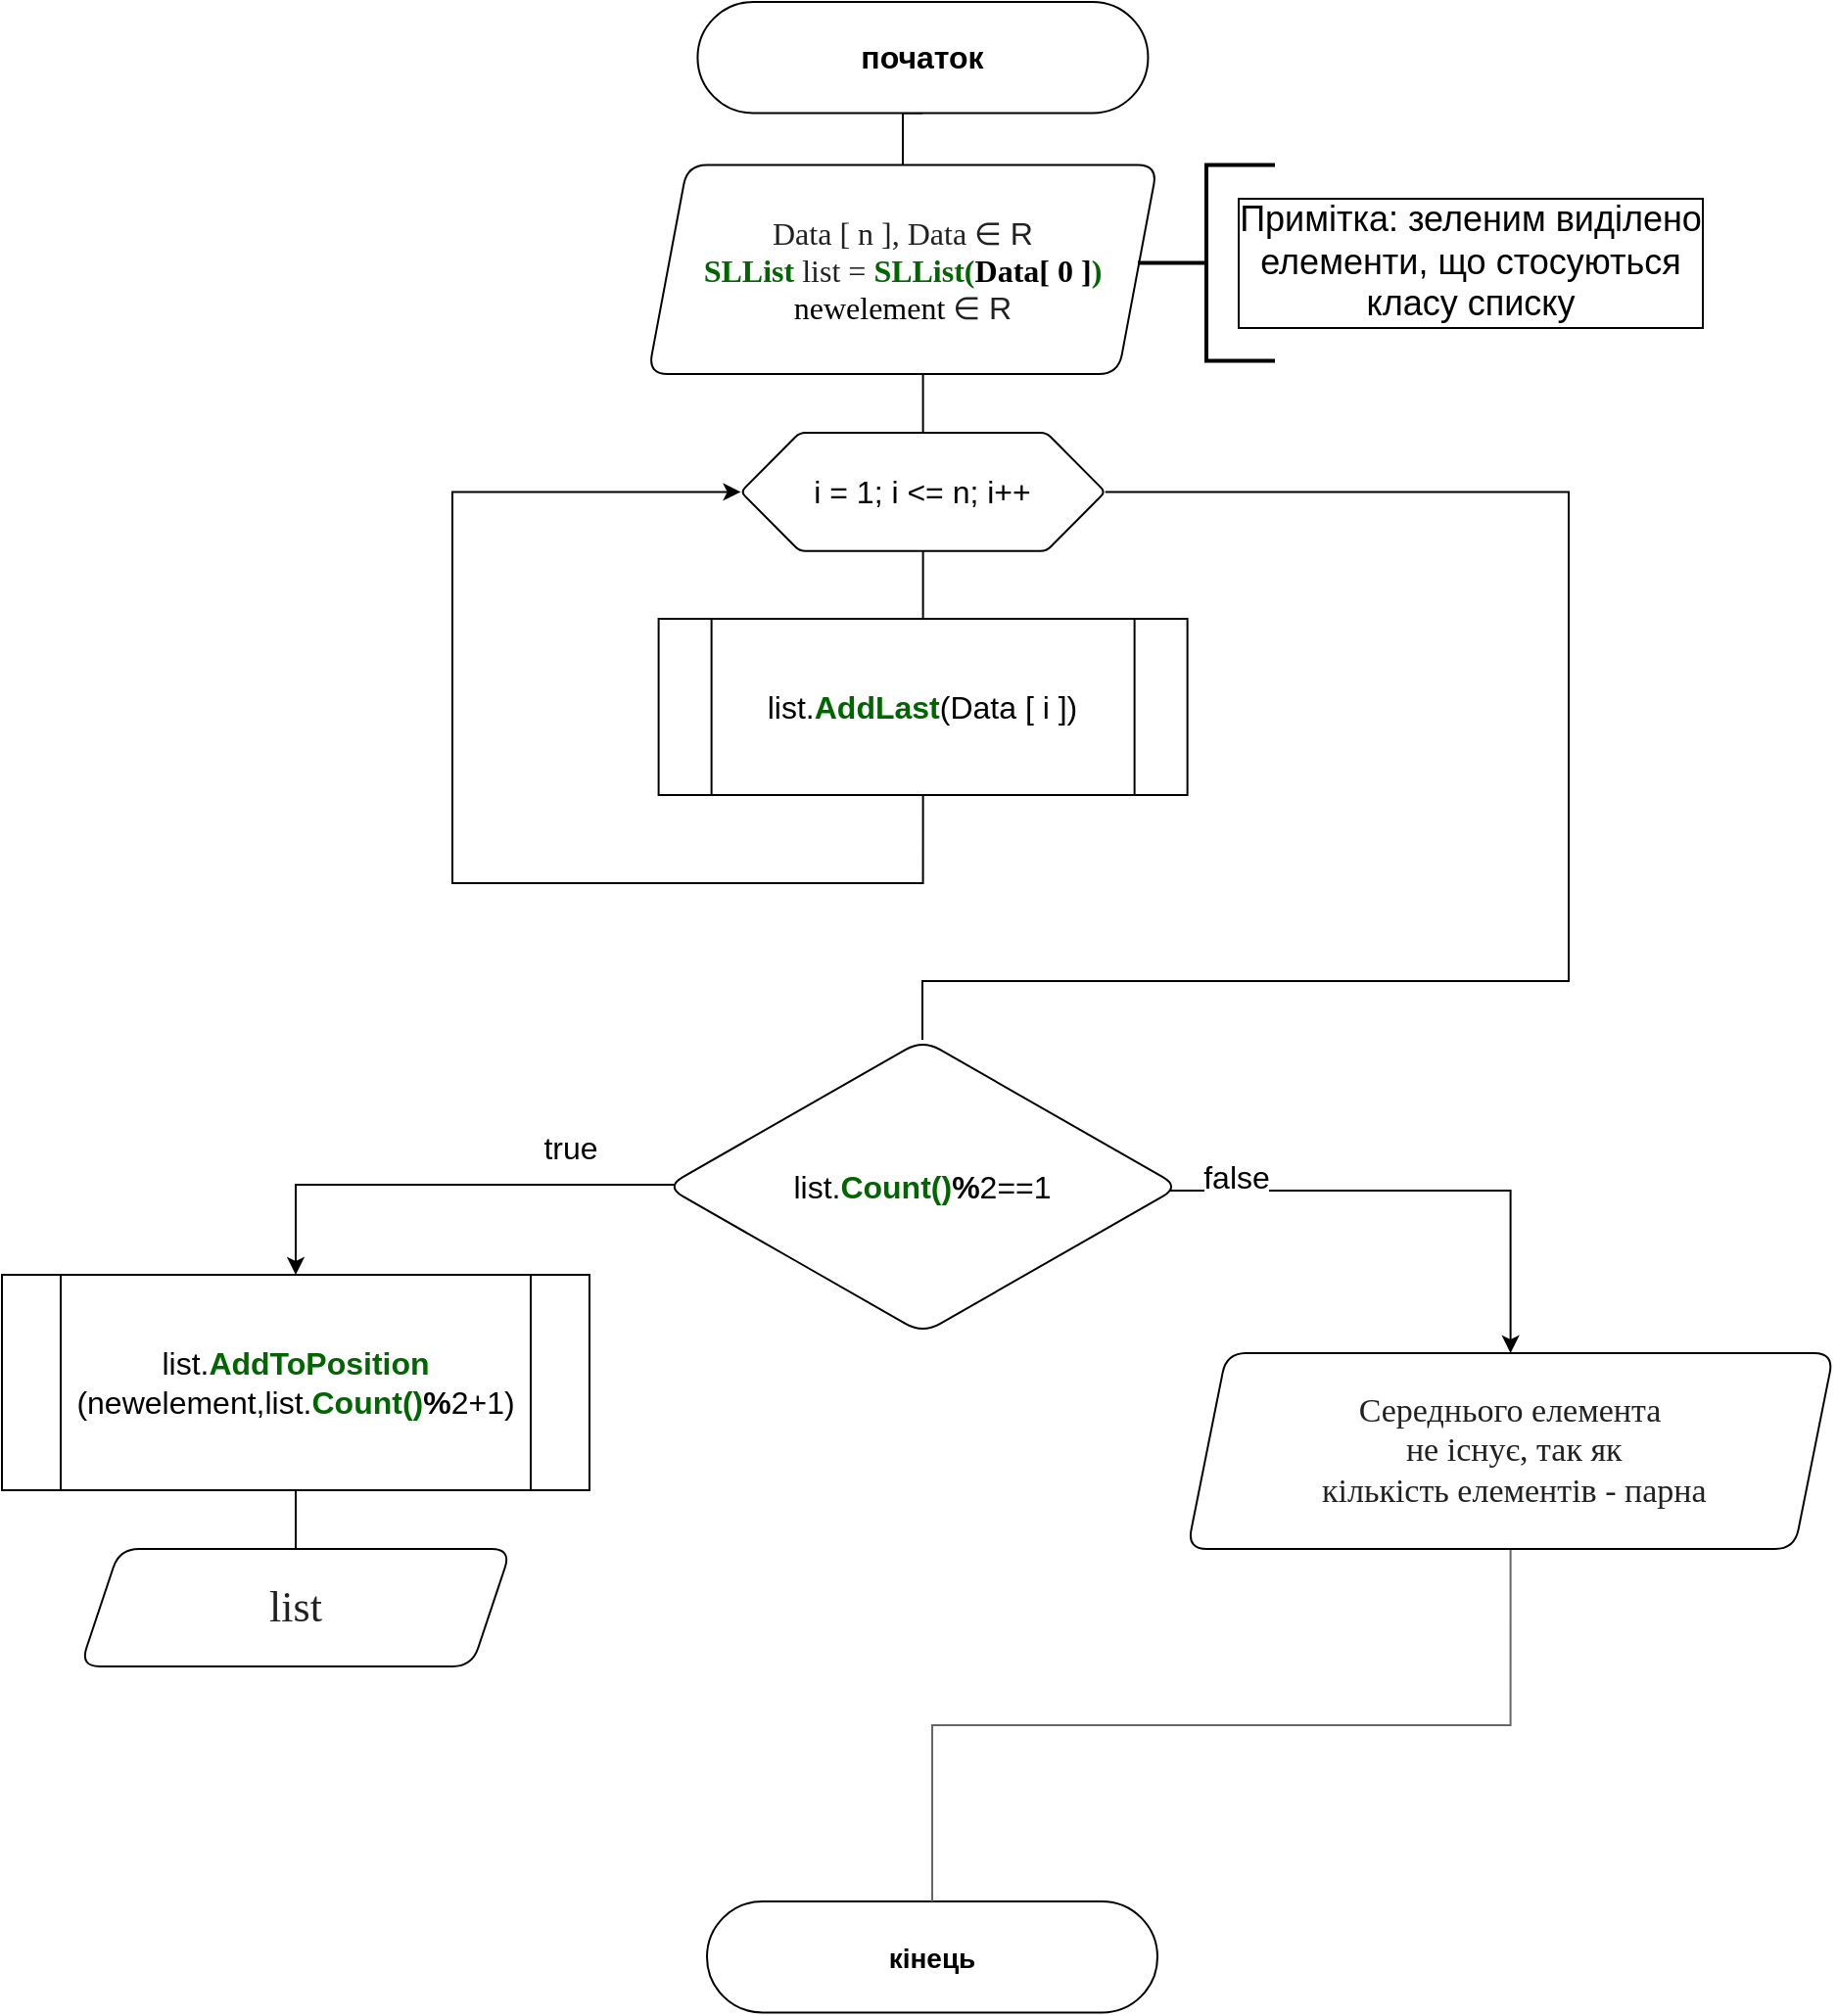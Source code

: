 <mxfile version="15.9.6" type="device" pages="2"><diagram id="x0F0Mxq8-qcc12_MkJRM" name="Main programm"><mxGraphModel dx="1730" dy="815" grid="1" gridSize="10" guides="1" tooltips="1" connect="1" arrows="1" fold="1" page="1" pageScale="1" pageWidth="827" pageHeight="1169" math="0" shadow="0"><root><mxCell id="0"/><mxCell id="1" parent="0"/><mxCell id="H_EP9NhcHfwNTkba9T8j-1" style="edgeStyle=orthogonalEdgeStyle;rounded=0;orthogonalLoop=1;jettySize=auto;html=1;exitX=0.5;exitY=1;exitDx=0;exitDy=0;entryX=0.5;entryY=0;entryDx=0;entryDy=0;fontSize=14;endArrow=none;endFill=0;" edge="1" parent="1" source="H_EP9NhcHfwNTkba9T8j-2" target="H_EP9NhcHfwNTkba9T8j-30"><mxGeometry relative="1" as="geometry"><mxPoint x="497.88" y="390" as="targetPoint"/></mxGeometry></mxCell><mxCell id="H_EP9NhcHfwNTkba9T8j-2" value="&lt;span style=&quot;color: rgb(32 , 33 , 34) ; font-family: &amp;#34;nimbus roman no9 l&amp;#34; , &amp;#34;times new roman&amp;#34; , &amp;#34;times&amp;#34; , serif ; font-size: 16px ; background-color: rgb(255 , 255 , 255)&quot;&gt;Data [ n ], Data&amp;nbsp;&lt;/span&gt;&lt;span style=&quot;color: rgb(32 , 33 , 34) ; font-family: sans-serif ; background-color: rgb(255 , 255 , 255) ; font-size: 16px&quot;&gt;∈ R&lt;br style=&quot;font-size: 16px&quot;&gt;&lt;/span&gt;&lt;span style=&quot;font-family: &amp;#34;nimbus roman no9 l&amp;#34; , &amp;#34;times new roman&amp;#34; , &amp;#34;times&amp;#34; , serif ; font-size: 16px ; background-color: rgb(255 , 255 , 255)&quot;&gt;&lt;span style=&quot;font-size: 16px&quot;&gt;&lt;font color=&quot;#006600&quot; style=&quot;font-size: 16px&quot;&gt;&lt;b&gt;SLList&lt;/b&gt;&lt;/font&gt;&lt;/span&gt;&lt;font color=&quot;#202122&quot; style=&quot;font-size: 16px&quot;&gt; list =&amp;nbsp;&lt;/font&gt;&lt;/span&gt;&lt;b style=&quot;font-family: &amp;#34;nimbus roman no9 l&amp;#34; , &amp;#34;times new roman&amp;#34; , &amp;#34;times&amp;#34; , serif ; font-size: 16px&quot;&gt;&lt;font color=&quot;#006600&quot; style=&quot;font-size: 16px&quot;&gt;SLList(&lt;/font&gt;Data[ 0 ]&lt;font color=&quot;#006600&quot; style=&quot;font-size: 16px&quot;&gt;)&lt;br&gt;&lt;/font&gt;&lt;/b&gt;&lt;span style=&quot;font-family: &amp;#34;nimbus roman no9 l&amp;#34; , &amp;#34;times new roman&amp;#34; , &amp;#34;times&amp;#34; , serif ; font-size: 16px ; background-color: rgb(255 , 255 , 255)&quot;&gt;newelement&amp;nbsp;&lt;/span&gt;&lt;span style=&quot;color: rgb(32 , 33 , 34) ; font-family: sans-serif ; background-color: rgb(255 , 255 , 255)&quot;&gt;∈ R&lt;/span&gt;&lt;span style=&quot;font-family: &amp;#34;nimbus roman no9 l&amp;#34; , &amp;#34;times new roman&amp;#34; , &amp;#34;times&amp;#34; , serif ; font-size: 16px ; background-color: rgb(255 , 255 , 255)&quot;&gt;&lt;br style=&quot;font-size: 16px&quot;&gt;&lt;/span&gt;" style="shape=parallelogram;perimeter=parallelogramPerimeter;whiteSpace=wrap;html=1;fixedSize=1;fontSize=16;rounded=1;" vertex="1" parent="1"><mxGeometry x="360" y="263.29" width="260" height="106.71" as="geometry"/></mxCell><mxCell id="H_EP9NhcHfwNTkba9T8j-4" style="edgeStyle=orthogonalEdgeStyle;rounded=0;orthogonalLoop=1;jettySize=auto;html=1;entryX=0.5;entryY=0;entryDx=0;entryDy=0;fontSize=14;endArrow=none;endFill=0;exitX=0.5;exitY=1;exitDx=0;exitDy=0;" edge="1" parent="1" source="H_EP9NhcHfwNTkba9T8j-5" target="H_EP9NhcHfwNTkba9T8j-2"><mxGeometry relative="1" as="geometry"><mxPoint x="520" y="240" as="sourcePoint"/></mxGeometry></mxCell><mxCell id="H_EP9NhcHfwNTkba9T8j-5" value="&lt;span style=&quot;font-size: 16px;&quot;&gt;&lt;font style=&quot;font-size: 16px;&quot;&gt;початок&lt;/font&gt;&lt;/span&gt;" style="rounded=1;whiteSpace=wrap;html=1;arcSize=50;fontSize=16;fontStyle=1" vertex="1" parent="1"><mxGeometry x="385.22" y="180" width="230" height="56.73" as="geometry"/></mxCell><mxCell id="H_EP9NhcHfwNTkba9T8j-7" value="&lt;span style=&quot;font-size: 14px;&quot;&gt;&lt;font style=&quot;font-size: 14px;&quot;&gt;кінець&lt;/font&gt;&lt;/span&gt;" style="rounded=1;whiteSpace=wrap;html=1;arcSize=50;fontSize=16;fontStyle=1;" vertex="1" parent="1"><mxGeometry x="390.0" y="1150" width="230" height="56.73" as="geometry"/></mxCell><mxCell id="H_EP9NhcHfwNTkba9T8j-14" style="edgeStyle=orthogonalEdgeStyle;rounded=0;orthogonalLoop=1;jettySize=auto;html=1;exitX=0.5;exitY=1;exitDx=0;exitDy=0;fontSize=14;endArrow=none;endFill=0;entryX=0.5;entryY=0;entryDx=0;entryDy=0;fillColor=#f5f5f5;strokeColor=#666666;" edge="1" parent="1" source="H_EP9NhcHfwNTkba9T8j-46" target="H_EP9NhcHfwNTkba9T8j-7"><mxGeometry relative="1" as="geometry"><mxPoint x="190.43" y="1540.0" as="targetPoint"/><mxPoint x="789.465" y="1051.06" as="sourcePoint"/></mxGeometry></mxCell><mxCell id="H_EP9NhcHfwNTkba9T8j-25" value="Примітка: зеленим виділено елементи, що стосуються класу списку" style="text;html=1;strokeColor=none;fillColor=none;align=center;verticalAlign=middle;whiteSpace=wrap;rounded=0;fontSize=18;labelBorderColor=default;" vertex="1" parent="1"><mxGeometry x="660" y="244.93" width="240" height="136.71" as="geometry"/></mxCell><mxCell id="H_EP9NhcHfwNTkba9T8j-26" value="" style="strokeWidth=2;html=1;shape=mxgraph.flowchart.annotation_2;align=left;labelPosition=right;pointerEvents=1;labelBorderColor=default;fontSize=18;" vertex="1" parent="1"><mxGeometry x="610" y="263.29" width="70" height="100" as="geometry"/></mxCell><mxCell id="H_EP9NhcHfwNTkba9T8j-38" style="edgeStyle=orthogonalEdgeStyle;rounded=0;orthogonalLoop=1;jettySize=auto;html=1;exitX=0.5;exitY=1;exitDx=0;exitDy=0;entryX=0.5;entryY=0;entryDx=0;entryDy=0;fontSize=16;fontColor=#006600;endArrow=none;endFill=0;" edge="1" parent="1" source="H_EP9NhcHfwNTkba9T8j-30" target="H_EP9NhcHfwNTkba9T8j-35"><mxGeometry relative="1" as="geometry"/></mxCell><mxCell id="H_EP9NhcHfwNTkba9T8j-30" value="i = 1; i &amp;lt;= n; i++" style="shape=hexagon;perimeter=hexagonPerimeter2;whiteSpace=wrap;html=1;fixedSize=1;size=30;fontSize=16;rounded=1;arcSize=6;" vertex="1" parent="1"><mxGeometry x="407.27" y="400" width="186.08" height="60.38" as="geometry"/></mxCell><mxCell id="H_EP9NhcHfwNTkba9T8j-31" style="edgeStyle=orthogonalEdgeStyle;rounded=0;orthogonalLoop=1;jettySize=auto;html=1;exitX=0.5;exitY=1;exitDx=0;exitDy=0;entryX=0;entryY=0.5;entryDx=0;entryDy=0;" edge="1" parent="1" source="H_EP9NhcHfwNTkba9T8j-35" target="H_EP9NhcHfwNTkba9T8j-30"><mxGeometry relative="1" as="geometry"><Array as="points"><mxPoint x="500" y="630"/><mxPoint x="260" y="630"/><mxPoint x="260" y="430"/></Array><mxPoint x="500.315" y="560" as="sourcePoint"/></mxGeometry></mxCell><mxCell id="H_EP9NhcHfwNTkba9T8j-35" value="&lt;span style=&quot;color: rgb(0 , 0 , 0) ; font-family: &amp;#34;helvetica&amp;#34; ; font-size: 16px ; font-style: normal ; font-weight: 400 ; letter-spacing: normal ; text-align: center ; text-indent: 0px ; text-transform: none ; word-spacing: 0px ; display: inline ; float: none&quot;&gt;list.&lt;/span&gt;&lt;font color=&quot;#006600&quot; style=&quot;font-family: &amp;#34;helvetica&amp;#34; ; font-size: 16px ; font-style: normal ; font-weight: 400 ; letter-spacing: normal ; text-align: center ; text-indent: 0px ; text-transform: none ; word-spacing: 0px&quot;&gt;&lt;b style=&quot;font-size: 16px&quot;&gt;AddLast&lt;/b&gt;&lt;/font&gt;&lt;span style=&quot;color: rgb(0 , 0 , 0) ; font-family: &amp;#34;helvetica&amp;#34; ; font-size: 16px ; font-style: normal ; font-weight: 400 ; letter-spacing: normal ; text-align: center ; text-indent: 0px ; text-transform: none ; word-spacing: 0px ; display: inline ; float: none&quot;&gt;(Data [ i ])&lt;/span&gt;" style="shape=process;whiteSpace=wrap;html=1;backgroundOutline=1;fontSize=16;" vertex="1" parent="1"><mxGeometry x="365.31" y="495" width="270" height="90" as="geometry"/></mxCell><mxCell id="H_EP9NhcHfwNTkba9T8j-37" value="" style="rounded=0;orthogonalLoop=1;jettySize=auto;html=1;exitX=1;exitY=0.5;exitDx=0;exitDy=0;fontFamily=Helvetica;endArrow=none;endFill=0;edgeStyle=orthogonalEdgeStyle;entryX=0.5;entryY=0;entryDx=0;entryDy=0;" edge="1" parent="1" source="H_EP9NhcHfwNTkba9T8j-30" target="H_EP9NhcHfwNTkba9T8j-43"><mxGeometry relative="1" as="geometry"><Array as="points"><mxPoint x="830" y="430"/><mxPoint x="830" y="680"/><mxPoint x="500" y="680"/><mxPoint x="500" y="710"/></Array><mxPoint x="500" y="740" as="targetPoint"/><mxPoint x="593.35" y="430.19" as="sourcePoint"/></mxGeometry></mxCell><mxCell id="H_EP9NhcHfwNTkba9T8j-48" style="edgeStyle=orthogonalEdgeStyle;rounded=0;orthogonalLoop=1;jettySize=auto;html=1;exitX=0.5;exitY=1;exitDx=0;exitDy=0;entryX=0.5;entryY=0;entryDx=0;entryDy=0;fontSize=22;fontColor=#000000;endArrow=none;endFill=0;" edge="1" parent="1" source="H_EP9NhcHfwNTkba9T8j-40" target="H_EP9NhcHfwNTkba9T8j-45"><mxGeometry relative="1" as="geometry"/></mxCell><mxCell id="H_EP9NhcHfwNTkba9T8j-40" value="&lt;span style=&quot;color: rgb(0 , 0 , 0) ; font-family: &amp;#34;helvetica&amp;#34;&quot;&gt;list.&lt;/span&gt;&lt;font color=&quot;#006600&quot; style=&quot;font-family: &amp;#34;helvetica&amp;#34;&quot;&gt;&lt;b&gt;AddToPosition&lt;br&gt;&lt;/b&gt;&lt;/font&gt;&lt;span style=&quot;color: rgb(0 , 0 , 0) ; font-family: &amp;#34;helvetica&amp;#34;&quot;&gt;(newelement,&lt;/span&gt;&lt;span style=&quot;color: rgb(0 , 0 , 0) ; font-family: &amp;#34;helvetica&amp;#34;&quot;&gt;list.&lt;/span&gt;&lt;font style=&quot;color: rgb(0 , 0 , 0) ; font-family: &amp;#34;helvetica&amp;#34;&quot;&gt;&lt;b&gt;&lt;font color=&quot;#006600&quot;&gt;Count()&lt;/font&gt;%&lt;/b&gt;2+1&lt;/font&gt;&lt;span style=&quot;color: rgb(0 , 0 , 0) ; font-family: &amp;#34;helvetica&amp;#34;&quot;&gt;)&lt;/span&gt;" style="shape=process;whiteSpace=wrap;html=1;backgroundOutline=1;labelBackgroundColor=none;fontSize=16;" vertex="1" parent="1"><mxGeometry x="30.0" y="830" width="300" height="110" as="geometry"/></mxCell><mxCell id="H_EP9NhcHfwNTkba9T8j-41" value="true" style="rounded=0;orthogonalLoop=1;jettySize=auto;html=1;exitX=0.031;exitY=0.507;exitDx=0;exitDy=0;startArrow=none;startFill=0;endArrow=classic;endFill=1;strokeColor=default;fontSize=16;edgeStyle=orthogonalEdgeStyle;exitPerimeter=0;entryX=0.5;entryY=0;entryDx=0;entryDy=0;" edge="1" parent="1" source="H_EP9NhcHfwNTkba9T8j-43" target="H_EP9NhcHfwNTkba9T8j-40"><mxGeometry as="geometry"><mxPoint x="41" y="-42" as="offset"/><mxPoint x="230" y="840" as="targetPoint"/><mxPoint x="421.61" y="830.19" as="sourcePoint"/><Array as="points"><mxPoint x="180" y="784"/></Array></mxGeometry></mxCell><mxCell id="H_EP9NhcHfwNTkba9T8j-42" value="false" style="rounded=0;orthogonalLoop=1;jettySize=auto;html=1;startArrow=none;startFill=0;endArrow=classic;endFill=1;strokeColor=default;edgeStyle=orthogonalEdgeStyle;fontSize=16;exitX=0.973;exitY=0.487;exitDx=0;exitDy=0;exitPerimeter=0;entryX=0.5;entryY=0;entryDx=0;entryDy=0;" edge="1" parent="1" source="H_EP9NhcHfwNTkba9T8j-43" target="H_EP9NhcHfwNTkba9T8j-46"><mxGeometry as="geometry"><mxPoint x="800" y="860" as="targetPoint"/><mxPoint x="-52" y="-48" as="offset"/><mxPoint x="607.69" y="860" as="sourcePoint"/><Array as="points"><mxPoint x="800" y="787"/></Array></mxGeometry></mxCell><mxCell id="H_EP9NhcHfwNTkba9T8j-43" value="&lt;span style=&quot;font-size: 16px ; font-family: &amp;#34;helvetica&amp;#34;&quot;&gt;list.&lt;/span&gt;&lt;font style=&quot;font-size: 16px ; font-family: &amp;#34;helvetica&amp;#34;&quot;&gt;&lt;b&gt;&lt;font color=&quot;#006600&quot;&gt;Count()&lt;/font&gt;%&lt;/b&gt;2==1&lt;/font&gt;" style="rhombus;whiteSpace=wrap;html=1;verticalAlign=middle;flipV=1;rounded=1;fontSize=14;" vertex="1" parent="1"><mxGeometry x="369.04" y="710" width="262.35" height="150" as="geometry"/></mxCell><mxCell id="H_EP9NhcHfwNTkba9T8j-45" value="&lt;span style=&quot;font-family: &amp;quot;nimbus roman no9 l&amp;quot;, &amp;quot;times new roman&amp;quot;, times, serif; font-size: 22px; background-color: rgb(255, 255, 255);&quot;&gt;&lt;font color=&quot;#202122&quot; style=&quot;font-size: 22px;&quot;&gt;list&lt;/font&gt;&lt;br style=&quot;font-size: 22px;&quot;&gt;&lt;/span&gt;" style="shape=parallelogram;perimeter=parallelogramPerimeter;whiteSpace=wrap;html=1;fixedSize=1;fontSize=22;rounded=1;" vertex="1" parent="1"><mxGeometry x="70" y="970" width="220" height="60" as="geometry"/></mxCell><mxCell id="H_EP9NhcHfwNTkba9T8j-46" value="&lt;span style=&quot;font-family: &amp;#34;nimbus roman no9 l&amp;#34; , &amp;#34;times new roman&amp;#34; , &amp;#34;times&amp;#34; , serif ; font-size: 17px ; background-color: rgb(255 , 255 , 255)&quot;&gt;&lt;font color=&quot;#202122&quot; style=&quot;font-size: 17px&quot;&gt;Середнього елемента&lt;br&gt;&amp;nbsp;не існує, так як&lt;br&gt;&amp;nbsp;кількість елементів - парна&lt;/font&gt;&lt;br style=&quot;font-size: 17px&quot;&gt;&lt;/span&gt;" style="shape=parallelogram;perimeter=parallelogramPerimeter;whiteSpace=wrap;html=1;fixedSize=1;fontSize=17;rounded=1;" vertex="1" parent="1"><mxGeometry x="635.31" y="870" width="330" height="100" as="geometry"/></mxCell></root></mxGraphModel></diagram><diagram id="Y2PB2kQNcNe-6sGt8qrI" name="SLList"><mxGraphModel dx="3460" dy="2799" grid="1" gridSize="10" guides="1" tooltips="1" connect="1" arrows="1" fold="1" page="1" pageScale="1" pageWidth="827" pageHeight="1169" math="0" shadow="0"><root><mxCell id="oERxlPd-J25KlszCLr9m-0"/><mxCell id="oERxlPd-J25KlszCLr9m-1" parent="oERxlPd-J25KlszCLr9m-0"/><mxCell id="oERxlPd-J25KlszCLr9m-2" style="edgeStyle=orthogonalEdgeStyle;rounded=0;orthogonalLoop=1;jettySize=auto;html=1;exitX=0.5;exitY=1;exitDx=0;exitDy=0;entryX=0.5;entryY=0;entryDx=0;entryDy=0;fontSize=14;endArrow=none;endFill=0;" edge="1" parent="oERxlPd-J25KlszCLr9m-1" source="oERxlPd-J25KlszCLr9m-3" target="qbDrRJeCXXPm4XPPci98-0"><mxGeometry relative="1" as="geometry"><mxPoint x="500.31" y="400" as="targetPoint"/></mxGeometry></mxCell><mxCell id="oERxlPd-J25KlszCLr9m-3" value="&lt;span style=&quot;font-family: &amp;#34;nimbus roman no9 l&amp;#34; , &amp;#34;times new roman&amp;#34; , &amp;#34;times&amp;#34; , serif ; font-size: 16px ; background-color: rgb(255 , 255 , 255)&quot;&gt;&lt;font color=&quot;#202122&quot;&gt;data&amp;nbsp;&lt;/font&gt;&lt;/span&gt;&lt;span style=&quot;color: rgb(32 , 33 , 34) ; font-family: sans-serif ; background-color: rgb(255 , 255 , 255)&quot;&gt;∈ N&lt;/span&gt;&lt;span style=&quot;font-family: &amp;#34;nimbus roman no9 l&amp;#34; , &amp;#34;times new roman&amp;#34; , &amp;#34;times&amp;#34; , serif ; font-size: 16px ; background-color: rgb(255 , 255 , 255)&quot;&gt;&lt;br style=&quot;font-size: 16px&quot;&gt;&lt;/span&gt;" style="shape=parallelogram;perimeter=parallelogramPerimeter;whiteSpace=wrap;html=1;fixedSize=1;fontSize=16;rounded=1;" vertex="1" parent="oERxlPd-J25KlszCLr9m-1"><mxGeometry x="360" y="240" width="260" height="76.71" as="geometry"/></mxCell><mxCell id="oERxlPd-J25KlszCLr9m-4" style="edgeStyle=orthogonalEdgeStyle;rounded=0;orthogonalLoop=1;jettySize=auto;html=1;entryX=0.5;entryY=0;entryDx=0;entryDy=0;fontSize=14;endArrow=none;endFill=0;exitX=0.5;exitY=1;exitDx=0;exitDy=0;" edge="1" parent="oERxlPd-J25KlszCLr9m-1" source="oERxlPd-J25KlszCLr9m-5" target="oERxlPd-J25KlszCLr9m-3"><mxGeometry relative="1" as="geometry"><mxPoint x="520" y="240" as="sourcePoint"/></mxGeometry></mxCell><mxCell id="oERxlPd-J25KlszCLr9m-5" value="&lt;span style=&quot;font-size: 16px;&quot;&gt;&lt;font style=&quot;font-size: 16px;&quot;&gt;початок&lt;/font&gt;&lt;/span&gt;" style="rounded=1;whiteSpace=wrap;html=1;arcSize=50;fontSize=16;fontStyle=1" vertex="1" parent="oERxlPd-J25KlszCLr9m-1"><mxGeometry x="375.0" y="121.65" width="230" height="56.73" as="geometry"/></mxCell><mxCell id="oERxlPd-J25KlszCLr9m-6" value="&lt;span style=&quot;font-size: 14px;&quot;&gt;&lt;font style=&quot;font-size: 14px;&quot;&gt;кінець&lt;/font&gt;&lt;/span&gt;" style="rounded=1;whiteSpace=wrap;html=1;arcSize=50;fontSize=16;fontStyle=1;" vertex="1" parent="oERxlPd-J25KlszCLr9m-1"><mxGeometry x="375.0" y="520" width="230" height="56.73" as="geometry"/></mxCell><mxCell id="oERxlPd-J25KlszCLr9m-8" value="Класи: Node&lt;br&gt;Поля: (Node) head&lt;br&gt;Методи: AddFirst(data),AddLast(data),&lt;br&gt;DeleteFirst(), DeleteLast(),&lt;br&gt;AddToPosition(data, position), &lt;br&gt;DeleteFromPosition(position),&lt;br&gt;&amp;nbsp;Count()" style="text;html=1;strokeColor=none;fillColor=none;align=center;verticalAlign=middle;whiteSpace=wrap;rounded=0;fontSize=18;labelBorderColor=default;" vertex="1" parent="oERxlPd-J25KlszCLr9m-1"><mxGeometry x="540" y="163.36" width="550" height="230" as="geometry"/></mxCell><mxCell id="oERxlPd-J25KlszCLr9m-9" value="" style="strokeWidth=2;html=1;shape=mxgraph.flowchart.annotation_2;align=left;labelPosition=right;pointerEvents=1;labelBorderColor=default;fontSize=18;" vertex="1" parent="oERxlPd-J25KlszCLr9m-1"><mxGeometry x="610" y="188.36" width="70" height="180" as="geometry"/></mxCell><mxCell id="qbDrRJeCXXPm4XPPci98-2" style="edgeStyle=orthogonalEdgeStyle;rounded=0;orthogonalLoop=1;jettySize=auto;html=1;exitX=0.5;exitY=1;exitDx=0;exitDy=0;entryX=0.5;entryY=0;entryDx=0;entryDy=0;fontSize=22;fontColor=#0000CC;endArrow=none;endFill=0;" edge="1" parent="oERxlPd-J25KlszCLr9m-1" source="qbDrRJeCXXPm4XPPci98-0" target="oERxlPd-J25KlszCLr9m-6"><mxGeometry relative="1" as="geometry"/></mxCell><mxCell id="qbDrRJeCXXPm4XPPci98-0" value="&lt;div style=&quot;font-size: 14px&quot;&gt;head = new &lt;font color=&quot;#0000cc&quot;&gt;Node(data, null)&lt;/font&gt;&lt;/div&gt;" style="rounded=1;whiteSpace=wrap;html=1;fontSize=14;verticalAlign=middle;" vertex="1" parent="oERxlPd-J25KlszCLr9m-1"><mxGeometry x="335" y="390" width="310" height="80" as="geometry"/></mxCell><mxCell id="mI1anWjdixL7bSqO6Aaj-0" style="edgeStyle=orthogonalEdgeStyle;rounded=0;orthogonalLoop=1;jettySize=auto;html=1;exitX=0.5;exitY=1;exitDx=0;exitDy=0;entryX=0.5;entryY=0;entryDx=0;entryDy=0;fontSize=14;endArrow=none;endFill=0;" edge="1" parent="oERxlPd-J25KlszCLr9m-1" source="mI1anWjdixL7bSqO6Aaj-1" target="mI1anWjdixL7bSqO6Aaj-7"><mxGeometry relative="1" as="geometry"><mxPoint x="1260.31" y="418.35" as="targetPoint"/></mxGeometry></mxCell><mxCell id="mI1anWjdixL7bSqO6Aaj-1" value="&lt;span style=&quot;font-family: &amp;#34;nimbus roman no9 l&amp;#34; , &amp;#34;times new roman&amp;#34; , &amp;#34;times&amp;#34; , serif ; font-size: 16px ; background-color: rgb(255 , 255 , 255)&quot;&gt;&lt;font color=&quot;#202122&quot;&gt;data&amp;nbsp;&lt;/font&gt;&lt;/span&gt;&lt;span style=&quot;color: rgb(32 , 33 , 34) ; font-family: sans-serif ; background-color: rgb(255 , 255 , 255)&quot;&gt;∈ N&lt;br&gt;&lt;/span&gt;&lt;span style=&quot;font-family: sans-serif ; background-color: rgb(255 , 255 , 255)&quot;&gt;&lt;font color=&quot;#0000ff&quot;&gt;Node &lt;/font&gt;next&lt;/span&gt;&lt;span style=&quot;font-family: &amp;#34;nimbus roman no9 l&amp;#34; , &amp;#34;times new roman&amp;#34; , &amp;#34;times&amp;#34; , serif ; font-size: 16px ; background-color: rgb(255 , 255 , 255)&quot;&gt;&lt;br style=&quot;font-size: 16px&quot;&gt;&lt;/span&gt;" style="shape=parallelogram;perimeter=parallelogramPerimeter;whiteSpace=wrap;html=1;fixedSize=1;fontSize=16;rounded=1;" vertex="1" parent="oERxlPd-J25KlszCLr9m-1"><mxGeometry x="1120" y="258.35" width="260" height="76.71" as="geometry"/></mxCell><mxCell id="mI1anWjdixL7bSqO6Aaj-2" style="edgeStyle=orthogonalEdgeStyle;rounded=0;orthogonalLoop=1;jettySize=auto;html=1;entryX=0.5;entryY=0;entryDx=0;entryDy=0;fontSize=14;endArrow=none;endFill=0;exitX=0.5;exitY=1;exitDx=0;exitDy=0;" edge="1" parent="oERxlPd-J25KlszCLr9m-1" source="mI1anWjdixL7bSqO6Aaj-3" target="mI1anWjdixL7bSqO6Aaj-1"><mxGeometry relative="1" as="geometry"><mxPoint x="1280" y="258.35" as="sourcePoint"/></mxGeometry></mxCell><mxCell id="mI1anWjdixL7bSqO6Aaj-3" value="&lt;span style=&quot;font-size: 16px;&quot;&gt;&lt;font style=&quot;font-size: 16px;&quot;&gt;початок&lt;/font&gt;&lt;/span&gt;" style="rounded=1;whiteSpace=wrap;html=1;arcSize=50;fontSize=16;fontStyle=1" vertex="1" parent="oERxlPd-J25KlszCLr9m-1"><mxGeometry x="1135" y="140" width="230" height="56.73" as="geometry"/></mxCell><mxCell id="mI1anWjdixL7bSqO6Aaj-4" value="&lt;span style=&quot;font-size: 14px;&quot;&gt;&lt;font style=&quot;font-size: 14px;&quot;&gt;кінець&lt;/font&gt;&lt;/span&gt;" style="rounded=1;whiteSpace=wrap;html=1;arcSize=50;fontSize=16;fontStyle=1;" vertex="1" parent="oERxlPd-J25KlszCLr9m-1"><mxGeometry x="1135.0" y="488.35" width="230" height="56.73" as="geometry"/></mxCell><mxCell id="mI1anWjdixL7bSqO6Aaj-5" value="" style="strokeWidth=2;html=1;shape=mxgraph.flowchart.annotation_2;align=left;labelPosition=right;pointerEvents=1;labelBorderColor=default;fontSize=18;" vertex="1" parent="oERxlPd-J25KlszCLr9m-1"><mxGeometry x="1370" y="272.53" width="90" height="41.64" as="geometry"/></mxCell><mxCell id="mI1anWjdixL7bSqO6Aaj-6" style="edgeStyle=orthogonalEdgeStyle;rounded=0;orthogonalLoop=1;jettySize=auto;html=1;exitX=0.5;exitY=1;exitDx=0;exitDy=0;entryX=0.5;entryY=0;entryDx=0;entryDy=0;fontSize=22;fontColor=#0000CC;endArrow=none;endFill=0;" edge="1" parent="oERxlPd-J25KlszCLr9m-1" source="mI1anWjdixL7bSqO6Aaj-7" target="mI1anWjdixL7bSqO6Aaj-4"><mxGeometry relative="1" as="geometry"/></mxCell><mxCell id="mI1anWjdixL7bSqO6Aaj-7" value="&lt;div style=&quot;font-size: 16px;&quot;&gt;&lt;div style=&quot;font-size: 16px;&quot;&gt;&lt;font color=&quot;#006600&quot; style=&quot;font-size: 16px;&quot;&gt;this.&lt;/font&gt;data = data&lt;/div&gt;&lt;div style=&quot;font-size: 16px;&quot;&gt;&lt;div style=&quot;font-size: 16px;&quot;&gt;&lt;font color=&quot;#006600&quot; style=&quot;font-size: 16px;&quot;&gt;this.next&lt;/font&gt;&amp;nbsp;= next&lt;/div&gt;&lt;/div&gt;&lt;/div&gt;" style="rounded=1;whiteSpace=wrap;html=1;fontSize=16;verticalAlign=middle;" vertex="1" parent="oERxlPd-J25KlszCLr9m-1"><mxGeometry x="1130" y="378.35" width="240" height="80" as="geometry"/></mxCell><mxCell id="mI1anWjdixL7bSqO6Aaj-8" value="Поля: data, next" style="text;html=1;strokeColor=none;fillColor=none;align=center;verticalAlign=middle;whiteSpace=wrap;rounded=0;fontSize=18;labelBorderColor=default;" vertex="1" parent="oERxlPd-J25KlszCLr9m-1"><mxGeometry x="1407" y="268.35" width="180" height="50" as="geometry"/></mxCell><mxCell id="mI1anWjdixL7bSqO6Aaj-9" value="Text" style="text;html=1;strokeColor=none;fillColor=none;align=center;verticalAlign=middle;whiteSpace=wrap;rounded=0;labelBackgroundColor=none;fontSize=20;fontColor=#000000;" vertex="1" parent="oERxlPd-J25KlszCLr9m-1"><mxGeometry x="1290" y="290" width="60" height="30" as="geometry"/></mxCell><mxCell id="mI1anWjdixL7bSqO6Aaj-10" value="&lt;span style=&quot;white-space: pre&quot;&gt;&#9;&lt;/span&gt;Node&lt;span style=&quot;white-space: pre&quot;&gt;&#9;&lt;/span&gt;" style="text;html=1;strokeColor=none;fillColor=none;align=center;verticalAlign=middle;whiteSpace=wrap;rounded=0;fontSize=27;labelBorderColor=default;fontColor=#0000FF;" vertex="1" parent="oERxlPd-J25KlszCLr9m-1"><mxGeometry x="926" y="-50" width="630" height="230" as="geometry"/></mxCell><mxCell id="mI1anWjdixL7bSqO6Aaj-11" value="&lt;span style=&quot;white-space: pre&quot;&gt;&#9;&lt;/span&gt;SLList&lt;span style=&quot;white-space: pre&quot;&gt;&#9;&lt;/span&gt;" style="text;html=1;strokeColor=none;fillColor=none;align=center;verticalAlign=middle;whiteSpace=wrap;rounded=0;fontSize=27;labelBorderColor=default;fontColor=#006600;" vertex="1" parent="oERxlPd-J25KlszCLr9m-1"><mxGeometry x="160" y="-41.64" width="630" height="230" as="geometry"/></mxCell><mxCell id="mI1anWjdixL7bSqO6Aaj-12" value="&lt;blockquote style=&quot;margin: 0 0 0 40px ; border: none ; padding: 0px&quot;&gt;AddFirst&lt;span style=&quot;white-space: pre&quot;&gt;&#9;&lt;/span&gt;&lt;/blockquote&gt;" style="text;html=1;strokeColor=none;fillColor=none;align=center;verticalAlign=middle;whiteSpace=wrap;rounded=0;fontSize=27;labelBorderColor=default;" vertex="1" parent="oERxlPd-J25KlszCLr9m-1"><mxGeometry x="2550" y="-31.65" width="630" height="230" as="geometry"/></mxCell><mxCell id="mI1anWjdixL7bSqO6Aaj-13" value="&lt;blockquote style=&quot;margin: 0 0 0 40px ; border: none ; padding: 0px&quot;&gt;AddLast&lt;span style=&quot;white-space: pre&quot;&gt;&#9;&lt;/span&gt;&lt;/blockquote&gt;" style="text;html=1;strokeColor=none;fillColor=none;align=center;verticalAlign=middle;whiteSpace=wrap;rounded=0;fontSize=27;labelBorderColor=default;" vertex="1" parent="oERxlPd-J25KlszCLr9m-1"><mxGeometry x="3370" y="-31.67" width="630" height="230" as="geometry"/></mxCell><mxCell id="pkb5cH4Ua-NiXyaA4ZQk-0" style="edgeStyle=orthogonalEdgeStyle;rounded=0;orthogonalLoop=1;jettySize=auto;html=1;exitX=0.5;exitY=1;exitDx=0;exitDy=0;entryX=0.5;entryY=0;entryDx=0;entryDy=0;fontSize=14;endArrow=none;endFill=0;" edge="1" parent="oERxlPd-J25KlszCLr9m-1" source="pkb5cH4Ua-NiXyaA4ZQk-1" target="pkb5cH4Ua-NiXyaA4ZQk-6"><mxGeometry relative="1" as="geometry"><mxPoint x="2895.31" y="379.97" as="targetPoint"/></mxGeometry></mxCell><mxCell id="pkb5cH4Ua-NiXyaA4ZQk-1" value="&lt;span style=&quot;font-family: &amp;#34;nimbus roman no9 l&amp;#34; , &amp;#34;times new roman&amp;#34; , &amp;#34;times&amp;#34; , serif ; font-size: 16px ; background-color: rgb(255 , 255 , 255)&quot;&gt;&lt;font color=&quot;#202122&quot;&gt;data&amp;nbsp;&lt;/font&gt;&lt;/span&gt;&lt;span style=&quot;color: rgb(32 , 33 , 34) ; font-family: sans-serif ; background-color: rgb(255 , 255 , 255)&quot;&gt;∈ N&lt;br&gt;&lt;/span&gt;&lt;span style=&quot;font-family: sans-serif ; background-color: rgb(255 , 255 , 255)&quot;&gt;&lt;font color=&quot;#0000ff&quot;&gt;Node &lt;/font&gt;head&lt;/span&gt;&lt;span style=&quot;font-family: &amp;#34;nimbus roman no9 l&amp;#34; , &amp;#34;times new roman&amp;#34; , &amp;#34;times&amp;#34; , serif ; font-size: 16px ; background-color: rgb(255 , 255 , 255)&quot;&gt;&lt;br style=&quot;font-size: 16px&quot;&gt;&lt;/span&gt;" style="shape=parallelogram;perimeter=parallelogramPerimeter;whiteSpace=wrap;html=1;fixedSize=1;fontSize=16;rounded=1;" vertex="1" parent="oERxlPd-J25KlszCLr9m-1"><mxGeometry x="2755" y="219.97" width="260" height="76.71" as="geometry"/></mxCell><mxCell id="pkb5cH4Ua-NiXyaA4ZQk-2" style="edgeStyle=orthogonalEdgeStyle;rounded=0;orthogonalLoop=1;jettySize=auto;html=1;entryX=0.5;entryY=0;entryDx=0;entryDy=0;fontSize=14;endArrow=none;endFill=0;exitX=0.5;exitY=1;exitDx=0;exitDy=0;" edge="1" parent="oERxlPd-J25KlszCLr9m-1" source="pkb5cH4Ua-NiXyaA4ZQk-3" target="pkb5cH4Ua-NiXyaA4ZQk-1"><mxGeometry relative="1" as="geometry"><mxPoint x="2915" y="219.97" as="sourcePoint"/></mxGeometry></mxCell><mxCell id="pkb5cH4Ua-NiXyaA4ZQk-3" value="&lt;span style=&quot;font-size: 16px;&quot;&gt;&lt;font style=&quot;font-size: 16px;&quot;&gt;початок&lt;/font&gt;&lt;/span&gt;" style="rounded=1;whiteSpace=wrap;html=1;arcSize=50;fontSize=16;fontStyle=1" vertex="1" parent="oERxlPd-J25KlszCLr9m-1"><mxGeometry x="2770" y="129.97" width="230" height="56.73" as="geometry"/></mxCell><mxCell id="pkb5cH4Ua-NiXyaA4ZQk-4" value="&lt;span style=&quot;font-size: 14px;&quot;&gt;&lt;font style=&quot;font-size: 14px;&quot;&gt;кінець&lt;/font&gt;&lt;/span&gt;" style="rounded=1;whiteSpace=wrap;html=1;arcSize=50;fontSize=16;fontStyle=1;" vertex="1" parent="oERxlPd-J25KlszCLr9m-1"><mxGeometry x="2770" y="449.97" width="230" height="56.73" as="geometry"/></mxCell><mxCell id="pkb5cH4Ua-NiXyaA4ZQk-5" style="edgeStyle=orthogonalEdgeStyle;rounded=0;orthogonalLoop=1;jettySize=auto;html=1;exitX=0.5;exitY=1;exitDx=0;exitDy=0;entryX=0.5;entryY=0;entryDx=0;entryDy=0;fontSize=22;fontColor=#0000CC;endArrow=none;endFill=0;" edge="1" parent="oERxlPd-J25KlszCLr9m-1" source="pkb5cH4Ua-NiXyaA4ZQk-6" target="pkb5cH4Ua-NiXyaA4ZQk-4"><mxGeometry relative="1" as="geometry"/></mxCell><mxCell id="pkb5cH4Ua-NiXyaA4ZQk-6" value="&lt;div style=&quot;font-size: 16px;&quot;&gt;&lt;span style=&quot;font-size: 16px; font-family: sans-serif; background-color: rgb(255, 255, 255);&quot;&gt;&lt;font color=&quot;#0000ff&quot; style=&quot;font-size: 16px;&quot;&gt;Node&amp;nbsp;&lt;/font&gt;current = head&lt;/span&gt;&lt;br style=&quot;font-size: 16px;&quot;&gt;&lt;/div&gt;&lt;div style=&quot;font-size: 16px;&quot;&gt;&lt;font face=&quot;sans-serif&quot; style=&quot;font-size: 16px;&quot;&gt;&lt;span style=&quot;font-size: 16px; background-color: rgb(255, 255, 255);&quot;&gt;head = &lt;font color=&quot;#0000ff&quot; style=&quot;font-size: 16px;&quot;&gt;new Node(&lt;/font&gt;data&lt;font color=&quot;#0000ff&quot; style=&quot;font-size: 16px;&quot;&gt;)&lt;/font&gt;&lt;/span&gt;&lt;/font&gt;&lt;/div&gt;&lt;div style=&quot;font-size: 16px;&quot;&gt;head.next = current&lt;/div&gt;" style="rounded=1;whiteSpace=wrap;html=1;fontSize=16;verticalAlign=middle;" vertex="1" parent="oERxlPd-J25KlszCLr9m-1"><mxGeometry x="2730" y="339.97" width="310" height="90" as="geometry"/></mxCell><mxCell id="b_PA33cKR40jsHdVAe-z-0" style="edgeStyle=orthogonalEdgeStyle;rounded=0;orthogonalLoop=1;jettySize=auto;html=1;exitX=0.5;exitY=1;exitDx=0;exitDy=0;entryX=0.5;entryY=0;entryDx=0;entryDy=0;fontSize=14;endArrow=none;endFill=0;" edge="1" parent="oERxlPd-J25KlszCLr9m-1" source="b_PA33cKR40jsHdVAe-z-1" target="b_PA33cKR40jsHdVAe-z-6"><mxGeometry relative="1" as="geometry"><mxPoint x="3713.31" y="308.33" as="targetPoint"/></mxGeometry></mxCell><mxCell id="b_PA33cKR40jsHdVAe-z-1" value="&lt;span style=&quot;font-family: &amp;#34;nimbus roman no9 l&amp;#34; , &amp;#34;times new roman&amp;#34; , &amp;#34;times&amp;#34; , serif ; font-size: 16px ; background-color: rgb(255 , 255 , 255)&quot;&gt;&lt;font color=&quot;#202122&quot;&gt;data&amp;nbsp;&lt;/font&gt;&lt;/span&gt;&lt;span style=&quot;color: rgb(32 , 33 , 34) ; font-family: sans-serif ; background-color: rgb(255 , 255 , 255)&quot;&gt;∈ N&lt;br&gt;&lt;/span&gt;&lt;span style=&quot;font-family: sans-serif ; background-color: rgb(255 , 255 , 255)&quot;&gt;&lt;font color=&quot;#0000ff&quot;&gt;Node &lt;/font&gt;head&lt;/span&gt;&lt;span style=&quot;font-family: &amp;#34;nimbus roman no9 l&amp;#34; , &amp;#34;times new roman&amp;#34; , &amp;#34;times&amp;#34; , serif ; font-size: 16px ; background-color: rgb(255 , 255 , 255)&quot;&gt;&lt;br style=&quot;font-size: 16px&quot;&gt;&lt;/span&gt;" style="shape=parallelogram;perimeter=parallelogramPerimeter;whiteSpace=wrap;html=1;fixedSize=1;fontSize=16;rounded=1;" vertex="1" parent="oERxlPd-J25KlszCLr9m-1"><mxGeometry x="3571.83" y="198.33" width="260" height="76.71" as="geometry"/></mxCell><mxCell id="b_PA33cKR40jsHdVAe-z-2" style="edgeStyle=orthogonalEdgeStyle;rounded=0;orthogonalLoop=1;jettySize=auto;html=1;entryX=0.5;entryY=0;entryDx=0;entryDy=0;fontSize=14;endArrow=none;endFill=0;exitX=0.5;exitY=1;exitDx=0;exitDy=0;" edge="1" parent="oERxlPd-J25KlszCLr9m-1" source="b_PA33cKR40jsHdVAe-z-3" target="b_PA33cKR40jsHdVAe-z-1"><mxGeometry relative="1" as="geometry"><mxPoint x="3733" y="148.33" as="sourcePoint"/></mxGeometry></mxCell><mxCell id="b_PA33cKR40jsHdVAe-z-3" value="&lt;span style=&quot;font-size: 16px;&quot;&gt;&lt;font style=&quot;font-size: 16px;&quot;&gt;початок&lt;/font&gt;&lt;/span&gt;" style="rounded=1;whiteSpace=wrap;html=1;arcSize=50;fontSize=16;fontStyle=1" vertex="1" parent="oERxlPd-J25KlszCLr9m-1"><mxGeometry x="3586.83" y="118.33" width="230" height="56.73" as="geometry"/></mxCell><mxCell id="b_PA33cKR40jsHdVAe-z-4" value="&lt;span style=&quot;font-size: 14px;&quot;&gt;&lt;font style=&quot;font-size: 14px;&quot;&gt;кінець&lt;/font&gt;&lt;/span&gt;" style="rounded=1;whiteSpace=wrap;html=1;arcSize=50;fontSize=16;fontStyle=1;" vertex="1" parent="oERxlPd-J25KlszCLr9m-1"><mxGeometry x="3586.83" y="718.33" width="230" height="56.73" as="geometry"/></mxCell><mxCell id="b_PA33cKR40jsHdVAe-z-5" style="edgeStyle=orthogonalEdgeStyle;rounded=0;orthogonalLoop=1;jettySize=auto;html=1;exitX=0.5;exitY=1;exitDx=0;exitDy=0;fontSize=16;fontColor=#000000;endArrow=none;endFill=0;" edge="1" parent="oERxlPd-J25KlszCLr9m-1" source="b_PA33cKR40jsHdVAe-z-6" target="b_PA33cKR40jsHdVAe-z-9"><mxGeometry relative="1" as="geometry"><Array as="points"><mxPoint x="3708" y="358.33"/></Array></mxGeometry></mxCell><mxCell id="b_PA33cKR40jsHdVAe-z-6" value="&lt;div style=&quot;font-size: 14px&quot;&gt;&lt;span style=&quot;font-size: 16px ; font-family: sans-serif ; background-color: rgb(255 , 255 , 255)&quot;&gt;&lt;font color=&quot;#0000ff&quot;&gt;Node&amp;nbsp;&lt;/font&gt;current = head&lt;/span&gt;&lt;/div&gt;" style="rounded=1;whiteSpace=wrap;html=1;fontSize=14;verticalAlign=middle;" vertex="1" parent="oERxlPd-J25KlszCLr9m-1"><mxGeometry x="3556.83" y="288.33" width="300" height="60" as="geometry"/></mxCell><mxCell id="b_PA33cKR40jsHdVAe-z-7" value="true" style="rounded=0;orthogonalLoop=1;jettySize=auto;html=1;exitX=0.031;exitY=0.507;exitDx=0;exitDy=0;startArrow=none;startFill=0;endArrow=classic;endFill=1;strokeColor=default;fontSize=16;exitPerimeter=0;entryX=0.5;entryY=0;entryDx=0;entryDy=0;edgeStyle=orthogonalEdgeStyle;" edge="1" parent="oERxlPd-J25KlszCLr9m-1" source="b_PA33cKR40jsHdVAe-z-9" target="b_PA33cKR40jsHdVAe-z-11"><mxGeometry x="3228" y="-31.67" as="geometry"><mxPoint x="57" y="-20" as="offset"/><mxPoint x="3388" y="518.33" as="targetPoint"/><mxPoint x="3629.61" y="518.52" as="sourcePoint"/></mxGeometry></mxCell><mxCell id="b_PA33cKR40jsHdVAe-z-8" value="false" style="rounded=0;orthogonalLoop=1;jettySize=auto;html=1;startArrow=none;startFill=0;endArrow=classic;endFill=1;strokeColor=default;edgeStyle=orthogonalEdgeStyle;fontSize=16;exitX=0.973;exitY=0.487;exitDx=0;exitDy=0;exitPerimeter=0;entryX=0.5;entryY=0;entryDx=0;entryDy=0;" edge="1" parent="oERxlPd-J25KlszCLr9m-1" source="b_PA33cKR40jsHdVAe-z-9" target="b_PA33cKR40jsHdVAe-z-13"><mxGeometry x="3228" y="-31.67" as="geometry"><mxPoint x="4008.31" y="558.33" as="targetPoint"/><mxPoint x="94" y="-79" as="offset"/><mxPoint x="3815.69" y="548.33" as="sourcePoint"/><Array as="points"><mxPoint x="3826" y="475.33"/><mxPoint x="4008" y="475.33"/><mxPoint x="4008" y="578.33"/><mxPoint x="3702" y="578.33"/></Array></mxGeometry></mxCell><mxCell id="b_PA33cKR40jsHdVAe-z-9" value="&lt;font face=&quot;helvetica&quot;&gt;&lt;span style=&quot;font-size: 16px&quot;&gt;current.next != null&lt;/span&gt;&lt;/font&gt;" style="rhombus;whiteSpace=wrap;html=1;verticalAlign=middle;flipV=1;rounded=1;fontSize=14;" vertex="1" parent="oERxlPd-J25KlszCLr9m-1"><mxGeometry x="3573" y="388.33" width="262.35" height="150" as="geometry"/></mxCell><mxCell id="b_PA33cKR40jsHdVAe-z-10" style="edgeStyle=orthogonalEdgeStyle;rounded=0;orthogonalLoop=1;jettySize=auto;html=1;exitX=0.5;exitY=1;exitDx=0;exitDy=0;fontSize=16;fontColor=#000000;endArrow=classic;endFill=1;" edge="1" parent="oERxlPd-J25KlszCLr9m-1" source="b_PA33cKR40jsHdVAe-z-11"><mxGeometry relative="1" as="geometry"><mxPoint x="3708" y="378.33" as="targetPoint"/><Array as="points"><mxPoint x="3373" y="568.33"/><mxPoint x="3373" y="608.33"/><mxPoint x="3168" y="608.33"/><mxPoint x="3168" y="378.33"/></Array></mxGeometry></mxCell><mxCell id="b_PA33cKR40jsHdVAe-z-11" value="&lt;font style=&quot;font-size: 16px&quot;&gt;current = current.next&lt;/font&gt;" style="rounded=1;whiteSpace=wrap;html=1;fontSize=14;verticalAlign=middle;" vertex="1" parent="oERxlPd-J25KlszCLr9m-1"><mxGeometry x="3218" y="508.33" width="290" height="60" as="geometry"/></mxCell><mxCell id="b_PA33cKR40jsHdVAe-z-12" style="edgeStyle=orthogonalEdgeStyle;rounded=0;orthogonalLoop=1;jettySize=auto;html=1;exitX=0.5;exitY=1;exitDx=0;exitDy=0;entryX=0.5;entryY=0;entryDx=0;entryDy=0;fontSize=16;fontColor=#000000;endArrow=none;endFill=0;" edge="1" parent="oERxlPd-J25KlszCLr9m-1" source="b_PA33cKR40jsHdVAe-z-13" target="b_PA33cKR40jsHdVAe-z-4"><mxGeometry relative="1" as="geometry"/></mxCell><mxCell id="b_PA33cKR40jsHdVAe-z-13" value="&lt;font style=&quot;font-size: 16px&quot;&gt;current.next =&amp;nbsp;&lt;/font&gt;&lt;font color=&quot;#0000ff&quot; style=&quot;font-family: sans-serif ; font-size: 16px&quot;&gt;new Node(&lt;/font&gt;&lt;span style=&quot;font-family: sans-serif ; font-size: 16px ; background-color: rgb(255 , 255 , 255)&quot;&gt;data&lt;/span&gt;&lt;font color=&quot;#0000ff&quot; style=&quot;font-family: sans-serif ; font-size: 16px&quot;&gt;)&lt;/font&gt;" style="rounded=1;whiteSpace=wrap;html=1;fontSize=14;verticalAlign=middle;" vertex="1" parent="oERxlPd-J25KlszCLr9m-1"><mxGeometry x="3556.83" y="628.33" width="290" height="60" as="geometry"/></mxCell><mxCell id="m4i0SE460asLRQFsyzOi-0" style="edgeStyle=orthogonalEdgeStyle;rounded=0;orthogonalLoop=1;jettySize=auto;html=1;exitX=0.5;exitY=1;exitDx=0;exitDy=0;entryX=0.5;entryY=0;entryDx=0;entryDy=0;fontSize=14;endArrow=none;endFill=0;" edge="1" parent="oERxlPd-J25KlszCLr9m-1" source="m4i0SE460asLRQFsyzOi-1" target="m4i0SE460asLRQFsyzOi-6"><mxGeometry relative="1" as="geometry"><mxPoint x="4905.31" y="308.33" as="targetPoint"/></mxGeometry></mxCell><mxCell id="m4i0SE460asLRQFsyzOi-1" value="&lt;span style=&quot;font-family: &amp;#34;nimbus roman no9 l&amp;#34; , &amp;#34;times new roman&amp;#34; , &amp;#34;times&amp;#34; , serif ; font-size: 16px ; background-color: rgb(255 , 255 , 255)&quot;&gt;&lt;font color=&quot;#202122&quot;&gt;data, position&amp;nbsp;&lt;/font&gt;&lt;/span&gt;&lt;span style=&quot;color: rgb(32 , 33 , 34) ; font-family: sans-serif ; background-color: rgb(255 , 255 , 255)&quot;&gt;∈ N&lt;br&gt;&lt;/span&gt;&lt;span style=&quot;font-family: sans-serif ; background-color: rgb(255 , 255 , 255)&quot;&gt;&lt;font color=&quot;#0000ff&quot;&gt;Node &lt;/font&gt;head&lt;/span&gt;&lt;span style=&quot;font-family: &amp;#34;nimbus roman no9 l&amp;#34; , &amp;#34;times new roman&amp;#34; , &amp;#34;times&amp;#34; , serif ; font-size: 16px ; background-color: rgb(255 , 255 , 255)&quot;&gt;&lt;br style=&quot;font-size: 16px&quot;&gt;&lt;/span&gt;" style="shape=parallelogram;perimeter=parallelogramPerimeter;whiteSpace=wrap;html=1;fixedSize=1;fontSize=16;rounded=1;" vertex="1" parent="oERxlPd-J25KlszCLr9m-1"><mxGeometry x="4763.83" y="198.33" width="260" height="76.71" as="geometry"/></mxCell><mxCell id="m4i0SE460asLRQFsyzOi-2" style="edgeStyle=orthogonalEdgeStyle;rounded=0;orthogonalLoop=1;jettySize=auto;html=1;entryX=0.5;entryY=0;entryDx=0;entryDy=0;fontSize=14;endArrow=none;endFill=0;exitX=0.5;exitY=1;exitDx=0;exitDy=0;" edge="1" parent="oERxlPd-J25KlszCLr9m-1" source="m4i0SE460asLRQFsyzOi-3" target="m4i0SE460asLRQFsyzOi-1"><mxGeometry relative="1" as="geometry"><mxPoint x="4925" y="148.33" as="sourcePoint"/></mxGeometry></mxCell><mxCell id="m4i0SE460asLRQFsyzOi-3" value="&lt;span style=&quot;font-size: 16px;&quot;&gt;&lt;font style=&quot;font-size: 16px;&quot;&gt;початок&lt;/font&gt;&lt;/span&gt;" style="rounded=1;whiteSpace=wrap;html=1;arcSize=50;fontSize=16;fontStyle=1" vertex="1" parent="oERxlPd-J25KlszCLr9m-1"><mxGeometry x="4778.83" y="118.33" width="230" height="56.73" as="geometry"/></mxCell><mxCell id="m4i0SE460asLRQFsyzOi-4" value="&lt;span style=&quot;font-size: 14px;&quot;&gt;&lt;font style=&quot;font-size: 14px;&quot;&gt;кінець&lt;/font&gt;&lt;/span&gt;" style="rounded=1;whiteSpace=wrap;html=1;arcSize=50;fontSize=16;fontStyle=1;" vertex="1" parent="oERxlPd-J25KlszCLr9m-1"><mxGeometry x="4840" y="808.33" width="230" height="56.73" as="geometry"/></mxCell><mxCell id="m4i0SE460asLRQFsyzOi-5" style="edgeStyle=orthogonalEdgeStyle;rounded=0;orthogonalLoop=1;jettySize=auto;html=1;exitX=0.5;exitY=1;exitDx=0;exitDy=0;fontSize=16;fontColor=#000000;endArrow=none;endFill=0;" edge="1" parent="oERxlPd-J25KlszCLr9m-1" source="m4i0SE460asLRQFsyzOi-6" target="m4i0SE460asLRQFsyzOi-10"><mxGeometry relative="1" as="geometry"><Array as="points"><mxPoint x="4900" y="358.33"/></Array></mxGeometry></mxCell><mxCell id="m4i0SE460asLRQFsyzOi-6" value="&lt;div style=&quot;font-size: 14px&quot;&gt;&lt;span style=&quot;font-size: 16px ; font-family: sans-serif ; background-color: rgb(255 , 255 , 255)&quot;&gt;&lt;font color=&quot;#0000ff&quot;&gt;Node&amp;nbsp;&lt;/font&gt;current = head&lt;/span&gt;&lt;/div&gt;&lt;div style=&quot;font-size: 14px&quot;&gt;&lt;span style=&quot;font-size: 16px ; font-family: sans-serif ; background-color: rgb(255 , 255 , 255)&quot;&gt;int i = 1&lt;/span&gt;&lt;/div&gt;" style="rounded=1;whiteSpace=wrap;html=1;fontSize=14;verticalAlign=middle;" vertex="1" parent="oERxlPd-J25KlszCLr9m-1"><mxGeometry x="4748.83" y="288.33" width="300" height="60" as="geometry"/></mxCell><mxCell id="m4i0SE460asLRQFsyzOi-7" value="true" style="rounded=0;orthogonalLoop=1;jettySize=auto;html=1;startArrow=none;startFill=0;endArrow=classic;endFill=1;strokeColor=default;fontSize=16;entryX=0.5;entryY=0;entryDx=0;entryDy=0;edgeStyle=orthogonalEdgeStyle;exitX=0;exitY=0.5;exitDx=0;exitDy=0;" edge="1" parent="oERxlPd-J25KlszCLr9m-1" source="m4i0SE460asLRQFsyzOi-16" target="m4i0SE460asLRQFsyzOi-12"><mxGeometry x="4420" y="-31.67" as="geometry"><mxPoint x="58" y="-47" as="offset"/><mxPoint x="4570" y="828.33" as="targetPoint"/><mxPoint x="4560" y="748.33" as="sourcePoint"/></mxGeometry></mxCell><mxCell id="m4i0SE460asLRQFsyzOi-8" value="false" style="rounded=0;orthogonalLoop=1;jettySize=auto;html=1;startArrow=none;startFill=0;endArrow=classic;endFill=1;strokeColor=default;edgeStyle=orthogonalEdgeStyle;fontSize=16;exitX=0.973;exitY=0.487;exitDx=0;exitDy=0;exitPerimeter=0;entryX=0.5;entryY=0;entryDx=0;entryDy=0;" edge="1" parent="oERxlPd-J25KlszCLr9m-1" source="m4i0SE460asLRQFsyzOi-10" target="m4i0SE460asLRQFsyzOi-14"><mxGeometry x="4420" y="-31.67" as="geometry"><mxPoint x="5200.31" y="558.33" as="targetPoint"/><mxPoint x="72" y="-126" as="offset"/><mxPoint x="5007.69" y="548.33" as="sourcePoint"/><Array as="points"><mxPoint x="5160" y="465.33"/><mxPoint x="5160" y="578.33"/><mxPoint x="4955" y="578.33"/></Array></mxGeometry></mxCell><mxCell id="m4i0SE460asLRQFsyzOi-9" value="true" style="edgeStyle=orthogonalEdgeStyle;rounded=0;orthogonalLoop=1;jettySize=auto;html=1;exitX=0;exitY=0.5;exitDx=0;exitDy=0;entryX=0.5;entryY=0;entryDx=0;entryDy=0;fontSize=16;fontColor=#000000;endArrow=classic;endFill=1;" edge="1" parent="oERxlPd-J25KlszCLr9m-1" source="m4i0SE460asLRQFsyzOi-10" target="m4i0SE460asLRQFsyzOi-16"><mxGeometry x="-0.729" relative="1" as="geometry"><mxPoint as="offset"/></mxGeometry></mxCell><mxCell id="m4i0SE460asLRQFsyzOi-10" value="&lt;span style=&quot;font-family: &amp;#34;helvetica&amp;#34; ; font-size: 16px&quot;&gt;current.next != null&lt;/span&gt;" style="rhombus;whiteSpace=wrap;html=1;verticalAlign=middle;flipV=1;rounded=1;fontSize=14;" vertex="1" parent="oERxlPd-J25KlszCLr9m-1"><mxGeometry x="4765" y="388.33" width="262.35" height="150" as="geometry"/></mxCell><mxCell id="m4i0SE460asLRQFsyzOi-11" style="edgeStyle=orthogonalEdgeStyle;rounded=0;orthogonalLoop=1;jettySize=auto;html=1;exitX=0.5;exitY=1;exitDx=0;exitDy=0;fontSize=16;fontColor=#000000;endArrow=classic;endFill=1;" edge="1" parent="oERxlPd-J25KlszCLr9m-1" source="m4i0SE460asLRQFsyzOi-12"><mxGeometry relative="1" as="geometry"><mxPoint x="4900" y="378.33" as="targetPoint"/><Array as="points"><mxPoint x="4305" y="658.33"/><mxPoint x="4300" y="658.33"/><mxPoint x="4300" y="748.33"/><mxPoint x="4130" y="748.33"/><mxPoint x="4130" y="378.33"/></Array></mxGeometry></mxCell><mxCell id="m4i0SE460asLRQFsyzOi-12" value="&lt;font style=&quot;font-size: 16px&quot;&gt;current = current.next&lt;br&gt;i++&lt;br&gt;&lt;/font&gt;" style="rounded=1;whiteSpace=wrap;html=1;fontSize=14;verticalAlign=middle;" vertex="1" parent="oERxlPd-J25KlszCLr9m-1"><mxGeometry x="4160" y="648.33" width="290" height="60" as="geometry"/></mxCell><mxCell id="m4i0SE460asLRQFsyzOi-13" style="edgeStyle=orthogonalEdgeStyle;rounded=0;orthogonalLoop=1;jettySize=auto;html=1;exitX=0.5;exitY=1;exitDx=0;exitDy=0;entryX=0.5;entryY=0;entryDx=0;entryDy=0;fontSize=16;fontColor=#000000;endArrow=none;endFill=0;" edge="1" parent="oERxlPd-J25KlszCLr9m-1" source="m4i0SE460asLRQFsyzOi-14" target="m4i0SE460asLRQFsyzOi-4"><mxGeometry relative="1" as="geometry"/></mxCell><mxCell id="m4i0SE460asLRQFsyzOi-14" value="&lt;font style=&quot;font-size: 16px&quot;&gt;current.next =&amp;nbsp;&lt;/font&gt;&lt;font color=&quot;#0000ff&quot; style=&quot;font-family: sans-serif ; font-size: 16px&quot;&gt;new Node(&lt;/font&gt;&lt;span style=&quot;font-family: sans-serif ; font-size: 16px ; background-color: rgb(255 , 255 , 255)&quot;&gt;data,current.next&lt;/span&gt;&lt;font color=&quot;#0000ff&quot; style=&quot;font-family: sans-serif ; font-size: 16px&quot;&gt;)&lt;/font&gt;" style="rounded=1;whiteSpace=wrap;html=1;fontSize=14;verticalAlign=middle;" vertex="1" parent="oERxlPd-J25KlszCLr9m-1"><mxGeometry x="4810" y="718.33" width="290" height="60" as="geometry"/></mxCell><mxCell id="m4i0SE460asLRQFsyzOi-15" value="false" style="edgeStyle=orthogonalEdgeStyle;rounded=0;orthogonalLoop=1;jettySize=auto;html=1;exitX=1;exitY=0.5;exitDx=0;exitDy=0;entryX=0.5;entryY=0;entryDx=0;entryDy=0;fontSize=16;fontColor=default;endArrow=classic;endFill=1;startArrow=none;startFill=0;" edge="1" parent="oERxlPd-J25KlszCLr9m-1" source="m4i0SE460asLRQFsyzOi-16" target="m4i0SE460asLRQFsyzOi-14"><mxGeometry x="-0.838" relative="1" as="geometry"><Array as="points"><mxPoint x="4682" y="578.33"/><mxPoint x="4955" y="578.33"/></Array><mxPoint as="offset"/></mxGeometry></mxCell><mxCell id="m4i0SE460asLRQFsyzOi-16" value="&lt;span style=&quot;font-family: &amp;#34;helvetica&amp;#34; ; font-size: 16px&quot;&gt;i != position - 1&lt;/span&gt;" style="rhombus;whiteSpace=wrap;html=1;verticalAlign=middle;flipV=1;rounded=1;fontSize=14;" vertex="1" parent="oERxlPd-J25KlszCLr9m-1"><mxGeometry x="4420" y="508.33" width="262.35" height="150" as="geometry"/></mxCell><mxCell id="m4i0SE460asLRQFsyzOi-17" value="&lt;blockquote style=&quot;margin: 0 0 0 40px ; border: none ; padding: 0px&quot;&gt;AddToPosition&lt;span style=&quot;white-space: pre&quot;&gt;&#9;&lt;/span&gt;&amp;nbsp;&amp;nbsp;&lt;/blockquote&gt;" style="text;html=1;strokeColor=none;fillColor=none;align=center;verticalAlign=middle;whiteSpace=wrap;rounded=0;fontSize=27;labelBorderColor=default;" vertex="1" parent="oERxlPd-J25KlszCLr9m-1"><mxGeometry x="4570" y="-54.94" width="630" height="230" as="geometry"/></mxCell><mxCell id="m4i0SE460asLRQFsyzOi-18" value="&lt;blockquote style=&quot;margin: 0 0 0 40px ; border: none ; padding: 0px&quot;&gt;DeleteFirst&lt;span style=&quot;white-space: pre&quot;&gt;&#9;&lt;/span&gt;&lt;/blockquote&gt;" style="text;html=1;strokeColor=none;fillColor=none;align=center;verticalAlign=middle;whiteSpace=wrap;rounded=0;fontSize=27;labelBorderColor=default;" vertex="1" parent="oERxlPd-J25KlszCLr9m-1"><mxGeometry x="5300" y="-61.65" width="630" height="230" as="geometry"/></mxCell><mxCell id="BYDqHmt_9u9LfofuMZgp-0" style="edgeStyle=orthogonalEdgeStyle;rounded=0;orthogonalLoop=1;jettySize=auto;html=1;exitX=0.5;exitY=1;exitDx=0;exitDy=0;entryX=0.5;entryY=0;entryDx=0;entryDy=0;fontSize=14;endArrow=none;endFill=0;" edge="1" parent="oERxlPd-J25KlszCLr9m-1" source="BYDqHmt_9u9LfofuMZgp-1" target="BYDqHmt_9u9LfofuMZgp-6"><mxGeometry relative="1" as="geometry"><mxPoint x="5625.31" y="358.35" as="targetPoint"/></mxGeometry></mxCell><mxCell id="BYDqHmt_9u9LfofuMZgp-1" value="&lt;span style=&quot;font-family: sans-serif ; background-color: rgb(255 , 255 , 255)&quot;&gt;&lt;font color=&quot;#0000ff&quot;&gt;Node &lt;/font&gt;head&lt;/span&gt;&lt;span style=&quot;font-family: &amp;#34;nimbus roman no9 l&amp;#34; , &amp;#34;times new roman&amp;#34; , &amp;#34;times&amp;#34; , serif ; font-size: 16px ; background-color: rgb(255 , 255 , 255)&quot;&gt;&lt;br style=&quot;font-size: 16px&quot;&gt;&lt;/span&gt;" style="shape=parallelogram;perimeter=parallelogramPerimeter;whiteSpace=wrap;html=1;fixedSize=1;fontSize=16;rounded=1;" vertex="1" parent="oERxlPd-J25KlszCLr9m-1"><mxGeometry x="5485" y="198.35" width="260" height="76.71" as="geometry"/></mxCell><mxCell id="BYDqHmt_9u9LfofuMZgp-2" style="edgeStyle=orthogonalEdgeStyle;rounded=0;orthogonalLoop=1;jettySize=auto;html=1;entryX=0.5;entryY=0;entryDx=0;entryDy=0;fontSize=14;endArrow=none;endFill=0;exitX=0.5;exitY=1;exitDx=0;exitDy=0;" edge="1" parent="oERxlPd-J25KlszCLr9m-1" source="BYDqHmt_9u9LfofuMZgp-3" target="BYDqHmt_9u9LfofuMZgp-1"><mxGeometry relative="1" as="geometry"><mxPoint x="5645" y="198.35" as="sourcePoint"/></mxGeometry></mxCell><mxCell id="BYDqHmt_9u9LfofuMZgp-3" value="&lt;span style=&quot;font-size: 16px;&quot;&gt;&lt;font style=&quot;font-size: 16px;&quot;&gt;початок&lt;/font&gt;&lt;/span&gt;" style="rounded=1;whiteSpace=wrap;html=1;arcSize=50;fontSize=16;fontStyle=1" vertex="1" parent="oERxlPd-J25KlszCLr9m-1"><mxGeometry x="5500" y="108.35" width="230" height="56.73" as="geometry"/></mxCell><mxCell id="BYDqHmt_9u9LfofuMZgp-4" value="&lt;span style=&quot;font-size: 14px;&quot;&gt;&lt;font style=&quot;font-size: 14px;&quot;&gt;кінець&lt;/font&gt;&lt;/span&gt;" style="rounded=1;whiteSpace=wrap;html=1;arcSize=50;fontSize=16;fontStyle=1;" vertex="1" parent="oERxlPd-J25KlszCLr9m-1"><mxGeometry x="5500" y="428.35" width="230" height="56.73" as="geometry"/></mxCell><mxCell id="BYDqHmt_9u9LfofuMZgp-5" style="edgeStyle=orthogonalEdgeStyle;rounded=0;orthogonalLoop=1;jettySize=auto;html=1;exitX=0.5;exitY=1;exitDx=0;exitDy=0;entryX=0.5;entryY=0;entryDx=0;entryDy=0;fontSize=22;fontColor=#0000CC;endArrow=none;endFill=0;" edge="1" parent="oERxlPd-J25KlszCLr9m-1" source="BYDqHmt_9u9LfofuMZgp-6" target="BYDqHmt_9u9LfofuMZgp-4"><mxGeometry relative="1" as="geometry"/></mxCell><mxCell id="BYDqHmt_9u9LfofuMZgp-6" value="&lt;div style=&quot;font-size: 16px&quot;&gt;&lt;span style=&quot;font-size: 16px ; font-family: sans-serif ; background-color: rgb(255 , 255 , 255)&quot;&gt;&lt;font color=&quot;#0000ff&quot; style=&quot;font-size: 16px&quot;&gt;Node&amp;nbsp;&lt;/font&gt;current = head&lt;/span&gt;&lt;br style=&quot;font-size: 16px&quot;&gt;&lt;/div&gt;&lt;div style=&quot;font-size: 16px&quot;&gt;&lt;font face=&quot;sans-serif&quot; style=&quot;font-size: 16px&quot;&gt;&lt;span style=&quot;font-size: 16px ; background-color: rgb(255 , 255 , 255)&quot;&gt;head = head.next&lt;/span&gt;&lt;/font&gt;&lt;/div&gt;&lt;div style=&quot;font-size: 16px&quot;&gt;current = null&lt;/div&gt;" style="rounded=1;whiteSpace=wrap;html=1;fontSize=16;verticalAlign=middle;" vertex="1" parent="oERxlPd-J25KlszCLr9m-1"><mxGeometry x="5460" y="318.35" width="310" height="90" as="geometry"/></mxCell><mxCell id="BYDqHmt_9u9LfofuMZgp-7" value="&lt;blockquote style=&quot;margin: 0 0 0 40px ; border: none ; padding: 0px&quot;&gt;DeleteLast&lt;span style=&quot;white-space: pre&quot;&gt;&#9;&lt;/span&gt;&lt;/blockquote&gt;" style="text;html=1;strokeColor=none;fillColor=none;align=center;verticalAlign=middle;whiteSpace=wrap;rounded=0;fontSize=27;labelBorderColor=default;" vertex="1" parent="oERxlPd-J25KlszCLr9m-1"><mxGeometry x="6170" y="-61.65" width="630" height="230" as="geometry"/></mxCell><mxCell id="BYDqHmt_9u9LfofuMZgp-8" value="&lt;blockquote style=&quot;margin: 0 0 0 40px ; border: none ; padding: 0px&quot;&gt;DeleteFromPosition&lt;span style=&quot;white-space: pre&quot;&gt;&#9;&lt;/span&gt;&lt;/blockquote&gt;" style="text;html=1;strokeColor=none;fillColor=none;align=center;verticalAlign=middle;whiteSpace=wrap;rounded=0;fontSize=27;labelBorderColor=default;" vertex="1" parent="oERxlPd-J25KlszCLr9m-1"><mxGeometry x="7390" y="-61.65" width="630" height="230" as="geometry"/></mxCell><mxCell id="BYDqHmt_9u9LfofuMZgp-9" value="&lt;blockquote style=&quot;margin: 0 0 0 40px ; border: none ; padding: 0px&quot;&gt;Count&lt;span style=&quot;white-space: pre&quot;&gt;&#9;&lt;/span&gt;&lt;/blockquote&gt;" style="text;html=1;strokeColor=none;fillColor=none;align=center;verticalAlign=middle;whiteSpace=wrap;rounded=0;fontSize=27;labelBorderColor=default;" vertex="1" parent="oERxlPd-J25KlszCLr9m-1"><mxGeometry x="1910" y="-43.3" width="630" height="230" as="geometry"/></mxCell><mxCell id="PnNlVaf5zo4dEkby9rFh-0" style="edgeStyle=orthogonalEdgeStyle;rounded=0;orthogonalLoop=1;jettySize=auto;html=1;exitX=0.5;exitY=1;exitDx=0;exitDy=0;entryX=0.5;entryY=0;entryDx=0;entryDy=0;fontSize=14;endArrow=none;endFill=0;" edge="1" parent="oERxlPd-J25KlszCLr9m-1" source="PnNlVaf5zo4dEkby9rFh-1" target="PnNlVaf5zo4dEkby9rFh-6"><mxGeometry relative="1" as="geometry"><mxPoint x="2225.31" y="306.71" as="targetPoint"/></mxGeometry></mxCell><mxCell id="PnNlVaf5zo4dEkby9rFh-1" value="&lt;span style=&quot;font-family: sans-serif ; background-color: rgb(255 , 255 , 255)&quot;&gt;&lt;font color=&quot;#0000ff&quot;&gt;Node &lt;/font&gt;head&lt;/span&gt;&lt;span style=&quot;font-family: &amp;#34;nimbus roman no9 l&amp;#34; , &amp;#34;times new roman&amp;#34; , &amp;#34;times&amp;#34; , serif ; font-size: 16px ; background-color: rgb(255 , 255 , 255)&quot;&gt;&lt;br style=&quot;font-size: 16px&quot;&gt;&lt;/span&gt;" style="shape=parallelogram;perimeter=parallelogramPerimeter;whiteSpace=wrap;html=1;fixedSize=1;fontSize=16;rounded=1;" vertex="1" parent="oERxlPd-J25KlszCLr9m-1"><mxGeometry x="2083.83" y="196.71" width="260" height="76.71" as="geometry"/></mxCell><mxCell id="PnNlVaf5zo4dEkby9rFh-2" style="edgeStyle=orthogonalEdgeStyle;rounded=0;orthogonalLoop=1;jettySize=auto;html=1;entryX=0.5;entryY=0;entryDx=0;entryDy=0;fontSize=14;endArrow=none;endFill=0;exitX=0.5;exitY=1;exitDx=0;exitDy=0;" edge="1" parent="oERxlPd-J25KlszCLr9m-1" source="PnNlVaf5zo4dEkby9rFh-3" target="PnNlVaf5zo4dEkby9rFh-1"><mxGeometry relative="1" as="geometry"><mxPoint x="2245" y="146.71" as="sourcePoint"/></mxGeometry></mxCell><mxCell id="PnNlVaf5zo4dEkby9rFh-3" value="&lt;span style=&quot;font-size: 16px;&quot;&gt;&lt;font style=&quot;font-size: 16px;&quot;&gt;початок&lt;/font&gt;&lt;/span&gt;" style="rounded=1;whiteSpace=wrap;html=1;arcSize=50;fontSize=16;fontStyle=1" vertex="1" parent="oERxlPd-J25KlszCLr9m-1"><mxGeometry x="2098.83" y="116.71" width="230" height="56.73" as="geometry"/></mxCell><mxCell id="PnNlVaf5zo4dEkby9rFh-4" value="&lt;span style=&quot;font-size: 14px;&quot;&gt;&lt;font style=&quot;font-size: 14px;&quot;&gt;кінець&lt;/font&gt;&lt;/span&gt;" style="rounded=1;whiteSpace=wrap;html=1;arcSize=50;fontSize=16;fontStyle=1;" vertex="1" parent="oERxlPd-J25KlszCLr9m-1"><mxGeometry x="2098.83" y="716.71" width="230" height="56.73" as="geometry"/></mxCell><mxCell id="PnNlVaf5zo4dEkby9rFh-5" style="edgeStyle=orthogonalEdgeStyle;rounded=0;orthogonalLoop=1;jettySize=auto;html=1;exitX=0.5;exitY=1;exitDx=0;exitDy=0;fontSize=16;fontColor=#000000;endArrow=none;endFill=0;" edge="1" parent="oERxlPd-J25KlszCLr9m-1" source="PnNlVaf5zo4dEkby9rFh-6" target="PnNlVaf5zo4dEkby9rFh-9"><mxGeometry relative="1" as="geometry"><Array as="points"><mxPoint x="2220" y="356.71"/></Array></mxGeometry></mxCell><mxCell id="PnNlVaf5zo4dEkby9rFh-6" value="&lt;div style=&quot;font-size: 14px&quot;&gt;&lt;span style=&quot;font-size: 16px ; font-family: sans-serif ; background-color: rgb(255 , 255 , 255)&quot;&gt;&lt;font color=&quot;#0000ff&quot;&gt;Node&amp;nbsp;&lt;/font&gt;current = head&lt;/span&gt;&lt;/div&gt;&lt;div style=&quot;font-size: 14px&quot;&gt;&lt;span style=&quot;font-size: 16px ; font-family: sans-serif ; background-color: rgb(255 , 255 , 255)&quot;&gt;int count = 1&lt;/span&gt;&lt;/div&gt;" style="rounded=1;whiteSpace=wrap;html=1;fontSize=14;verticalAlign=middle;" vertex="1" parent="oERxlPd-J25KlszCLr9m-1"><mxGeometry x="2068.83" y="286.71" width="300" height="60" as="geometry"/></mxCell><mxCell id="PnNlVaf5zo4dEkby9rFh-7" value="true" style="rounded=0;orthogonalLoop=1;jettySize=auto;html=1;exitX=0.031;exitY=0.507;exitDx=0;exitDy=0;startArrow=none;startFill=0;endArrow=classic;endFill=1;strokeColor=default;fontSize=16;exitPerimeter=0;entryX=0.5;entryY=0;entryDx=0;entryDy=0;edgeStyle=orthogonalEdgeStyle;" edge="1" parent="oERxlPd-J25KlszCLr9m-1" source="PnNlVaf5zo4dEkby9rFh-9" target="PnNlVaf5zo4dEkby9rFh-11"><mxGeometry x="1740" y="-33.29" as="geometry"><mxPoint x="57" y="-20" as="offset"/><mxPoint x="1900" y="516.71" as="targetPoint"/><mxPoint x="2141.61" y="516.9" as="sourcePoint"/></mxGeometry></mxCell><mxCell id="PnNlVaf5zo4dEkby9rFh-8" value="false" style="rounded=0;orthogonalLoop=1;jettySize=auto;html=1;startArrow=none;startFill=0;endArrow=classic;endFill=1;strokeColor=default;edgeStyle=orthogonalEdgeStyle;fontSize=16;exitX=0.973;exitY=0.487;exitDx=0;exitDy=0;exitPerimeter=0;entryX=0.5;entryY=0;entryDx=0;entryDy=0;" edge="1" parent="oERxlPd-J25KlszCLr9m-1" source="PnNlVaf5zo4dEkby9rFh-9"><mxGeometry x="1740" y="-33.29" as="geometry"><mxPoint x="2213.83" y="626.71" as="targetPoint"/><mxPoint x="113" y="-81" as="offset"/><mxPoint x="2327.69" y="546.71" as="sourcePoint"/><Array as="points"><mxPoint x="2338" y="463.71"/><mxPoint x="2338" y="456.71"/><mxPoint x="2520" y="456.71"/><mxPoint x="2520" y="576.71"/><mxPoint x="2214" y="576.71"/></Array></mxGeometry></mxCell><mxCell id="PnNlVaf5zo4dEkby9rFh-9" value="&lt;font face=&quot;helvetica&quot;&gt;&lt;span style=&quot;font-size: 16px&quot;&gt;current.next != null&lt;/span&gt;&lt;/font&gt;" style="rhombus;whiteSpace=wrap;html=1;verticalAlign=middle;flipV=1;rounded=1;fontSize=14;" vertex="1" parent="oERxlPd-J25KlszCLr9m-1"><mxGeometry x="2085" y="386.71" width="262.35" height="150" as="geometry"/></mxCell><mxCell id="PnNlVaf5zo4dEkby9rFh-10" style="edgeStyle=orthogonalEdgeStyle;rounded=0;orthogonalLoop=1;jettySize=auto;html=1;exitX=0.5;exitY=1;exitDx=0;exitDy=0;fontSize=16;fontColor=#000000;endArrow=classic;endFill=1;" edge="1" parent="oERxlPd-J25KlszCLr9m-1" source="PnNlVaf5zo4dEkby9rFh-11"><mxGeometry relative="1" as="geometry"><mxPoint x="2220" y="376.71" as="targetPoint"/><Array as="points"><mxPoint x="1885" y="566.71"/><mxPoint x="1885" y="606.71"/><mxPoint x="1680" y="606.71"/><mxPoint x="1680" y="376.71"/></Array></mxGeometry></mxCell><mxCell id="PnNlVaf5zo4dEkby9rFh-11" value="&lt;font style=&quot;font-size: 16px&quot;&gt;current = current.next&lt;br&gt;count++&lt;br&gt;&lt;/font&gt;" style="rounded=1;whiteSpace=wrap;html=1;fontSize=14;verticalAlign=middle;" vertex="1" parent="oERxlPd-J25KlszCLr9m-1"><mxGeometry x="1730" y="506.71" width="290" height="60" as="geometry"/></mxCell><mxCell id="PnNlVaf5zo4dEkby9rFh-12" style="edgeStyle=orthogonalEdgeStyle;rounded=0;orthogonalLoop=1;jettySize=auto;html=1;exitX=0.5;exitY=1;exitDx=0;exitDy=0;entryX=0.5;entryY=0;entryDx=0;entryDy=0;fontSize=16;fontColor=#000000;endArrow=none;endFill=0;" edge="1" parent="oERxlPd-J25KlszCLr9m-1" target="PnNlVaf5zo4dEkby9rFh-4"><mxGeometry relative="1" as="geometry"><mxPoint x="2213.83" y="686.71" as="sourcePoint"/></mxGeometry></mxCell><mxCell id="PnNlVaf5zo4dEkby9rFh-13" value="&lt;span style=&quot;font-size: 20px; background-color: rgb(255, 255, 255);&quot;&gt;&lt;font face=&quot;sans-serif&quot; style=&quot;font-size: 20px;&quot;&gt;count&lt;/font&gt;&lt;br style=&quot;font-size: 20px;&quot;&gt;&lt;/span&gt;" style="shape=parallelogram;perimeter=parallelogramPerimeter;whiteSpace=wrap;html=1;fixedSize=1;fontSize=20;rounded=1;fontStyle=1" vertex="1" parent="oERxlPd-J25KlszCLr9m-1"><mxGeometry x="2088.83" y="606.71" width="260" height="76.71" as="geometry"/></mxCell><mxCell id="74snwp-VAgQG_0LwQhwQ-0" style="edgeStyle=orthogonalEdgeStyle;rounded=0;orthogonalLoop=1;jettySize=auto;html=1;exitX=0.5;exitY=1;exitDx=0;exitDy=0;entryX=0.5;entryY=0;entryDx=0;entryDy=0;fontSize=14;endArrow=none;endFill=0;" edge="1" parent="oERxlPd-J25KlszCLr9m-1" source="74snwp-VAgQG_0LwQhwQ-1" target="74snwp-VAgQG_0LwQhwQ-6"><mxGeometry relative="1" as="geometry"><mxPoint x="6505.31" y="311.6" as="targetPoint"/></mxGeometry></mxCell><mxCell id="74snwp-VAgQG_0LwQhwQ-1" value="&lt;span style=&quot;font-family: sans-serif ; background-color: rgb(255 , 255 , 255)&quot;&gt;&lt;font color=&quot;#0000ff&quot;&gt;Node &lt;/font&gt;head&lt;/span&gt;&lt;span style=&quot;font-family: &amp;#34;nimbus roman no9 l&amp;#34; , &amp;#34;times new roman&amp;#34; , &amp;#34;times&amp;#34; , serif ; font-size: 16px ; background-color: rgb(255 , 255 , 255)&quot;&gt;&lt;br style=&quot;font-size: 16px&quot;&gt;&lt;/span&gt;" style="shape=parallelogram;perimeter=parallelogramPerimeter;whiteSpace=wrap;html=1;fixedSize=1;fontSize=16;rounded=1;" vertex="1" parent="oERxlPd-J25KlszCLr9m-1"><mxGeometry x="6363.83" y="201.6" width="260" height="76.71" as="geometry"/></mxCell><mxCell id="74snwp-VAgQG_0LwQhwQ-2" style="edgeStyle=orthogonalEdgeStyle;rounded=0;orthogonalLoop=1;jettySize=auto;html=1;entryX=0.5;entryY=0;entryDx=0;entryDy=0;fontSize=14;endArrow=none;endFill=0;exitX=0.5;exitY=1;exitDx=0;exitDy=0;" edge="1" parent="oERxlPd-J25KlszCLr9m-1" source="74snwp-VAgQG_0LwQhwQ-3" target="74snwp-VAgQG_0LwQhwQ-1"><mxGeometry relative="1" as="geometry"><mxPoint x="6525" y="151.6" as="sourcePoint"/></mxGeometry></mxCell><mxCell id="74snwp-VAgQG_0LwQhwQ-3" value="&lt;span style=&quot;font-size: 16px;&quot;&gt;&lt;font style=&quot;font-size: 16px;&quot;&gt;початок&lt;/font&gt;&lt;/span&gt;" style="rounded=1;whiteSpace=wrap;html=1;arcSize=50;fontSize=16;fontStyle=1" vertex="1" parent="oERxlPd-J25KlszCLr9m-1"><mxGeometry x="6378.83" y="121.6" width="230" height="56.73" as="geometry"/></mxCell><mxCell id="74snwp-VAgQG_0LwQhwQ-4" value="&lt;span style=&quot;font-size: 14px;&quot;&gt;&lt;font style=&quot;font-size: 14px;&quot;&gt;кінець&lt;/font&gt;&lt;/span&gt;" style="rounded=1;whiteSpace=wrap;html=1;arcSize=50;fontSize=16;fontStyle=1;" vertex="1" parent="oERxlPd-J25KlszCLr9m-1"><mxGeometry x="6378.83" y="721.6" width="230" height="56.73" as="geometry"/></mxCell><mxCell id="74snwp-VAgQG_0LwQhwQ-5" style="edgeStyle=orthogonalEdgeStyle;rounded=0;orthogonalLoop=1;jettySize=auto;html=1;exitX=0.5;exitY=1;exitDx=0;exitDy=0;fontSize=16;fontColor=#000000;endArrow=none;endFill=0;" edge="1" parent="oERxlPd-J25KlszCLr9m-1" source="74snwp-VAgQG_0LwQhwQ-6" target="74snwp-VAgQG_0LwQhwQ-9"><mxGeometry relative="1" as="geometry"><Array as="points"><mxPoint x="6500" y="361.6"/></Array></mxGeometry></mxCell><mxCell id="74snwp-VAgQG_0LwQhwQ-6" value="&lt;div style=&quot;font-size: 14px&quot;&gt;&lt;span style=&quot;font-size: 16px ; font-family: sans-serif ; background-color: rgb(255 , 255 , 255)&quot;&gt;&lt;font color=&quot;#0000ff&quot;&gt;Node&amp;nbsp;&lt;/font&gt;current = head&lt;/span&gt;&lt;/div&gt;" style="rounded=1;whiteSpace=wrap;html=1;fontSize=14;verticalAlign=middle;" vertex="1" parent="oERxlPd-J25KlszCLr9m-1"><mxGeometry x="6348.83" y="291.6" width="300" height="60" as="geometry"/></mxCell><mxCell id="74snwp-VAgQG_0LwQhwQ-7" value="true" style="rounded=0;orthogonalLoop=1;jettySize=auto;html=1;exitX=0.031;exitY=0.507;exitDx=0;exitDy=0;startArrow=none;startFill=0;endArrow=classic;endFill=1;strokeColor=default;fontSize=16;exitPerimeter=0;entryX=0.5;entryY=0;entryDx=0;entryDy=0;edgeStyle=orthogonalEdgeStyle;" edge="1" parent="oERxlPd-J25KlszCLr9m-1" source="74snwp-VAgQG_0LwQhwQ-9" target="74snwp-VAgQG_0LwQhwQ-11"><mxGeometry x="6020" y="-28.4" as="geometry"><mxPoint x="57" y="-20" as="offset"/><mxPoint x="6180" y="521.6" as="targetPoint"/><mxPoint x="6421.61" y="521.79" as="sourcePoint"/></mxGeometry></mxCell><mxCell id="74snwp-VAgQG_0LwQhwQ-8" value="false" style="rounded=0;orthogonalLoop=1;jettySize=auto;html=1;startArrow=none;startFill=0;endArrow=classic;endFill=1;strokeColor=default;edgeStyle=orthogonalEdgeStyle;fontSize=16;exitX=0.973;exitY=0.487;exitDx=0;exitDy=0;exitPerimeter=0;entryX=0.5;entryY=0;entryDx=0;entryDy=0;" edge="1" parent="oERxlPd-J25KlszCLr9m-1" source="74snwp-VAgQG_0LwQhwQ-9" target="74snwp-VAgQG_0LwQhwQ-13"><mxGeometry x="6020" y="-28.4" as="geometry"><mxPoint x="6800.31" y="561.6" as="targetPoint"/><mxPoint x="94" y="-79" as="offset"/><mxPoint x="6607.69" y="551.6" as="sourcePoint"/><Array as="points"><mxPoint x="6618" y="478.6"/><mxPoint x="6800" y="478.6"/><mxPoint x="6800" y="581.6"/><mxPoint x="6494" y="581.6"/></Array></mxGeometry></mxCell><mxCell id="74snwp-VAgQG_0LwQhwQ-9" value="&lt;font face=&quot;helvetica&quot;&gt;&lt;span style=&quot;font-size: 16px&quot;&gt;current.next.next != null&lt;/span&gt;&lt;/font&gt;" style="rhombus;whiteSpace=wrap;html=1;verticalAlign=middle;flipV=1;rounded=1;fontSize=14;" vertex="1" parent="oERxlPd-J25KlszCLr9m-1"><mxGeometry x="6365" y="391.6" width="262.35" height="150" as="geometry"/></mxCell><mxCell id="74snwp-VAgQG_0LwQhwQ-10" style="edgeStyle=orthogonalEdgeStyle;rounded=0;orthogonalLoop=1;jettySize=auto;html=1;exitX=0.5;exitY=1;exitDx=0;exitDy=0;fontSize=16;fontColor=#000000;endArrow=classic;endFill=1;" edge="1" parent="oERxlPd-J25KlszCLr9m-1" source="74snwp-VAgQG_0LwQhwQ-11"><mxGeometry relative="1" as="geometry"><mxPoint x="6500" y="381.6" as="targetPoint"/><Array as="points"><mxPoint x="6165" y="571.6"/><mxPoint x="6165" y="611.6"/><mxPoint x="5960" y="611.6"/><mxPoint x="5960" y="381.6"/></Array></mxGeometry></mxCell><mxCell id="74snwp-VAgQG_0LwQhwQ-11" value="&lt;font style=&quot;font-size: 16px&quot;&gt;current = current.next&lt;/font&gt;" style="rounded=1;whiteSpace=wrap;html=1;fontSize=14;verticalAlign=middle;" vertex="1" parent="oERxlPd-J25KlszCLr9m-1"><mxGeometry x="6010" y="511.6" width="290" height="60" as="geometry"/></mxCell><mxCell id="74snwp-VAgQG_0LwQhwQ-12" style="edgeStyle=orthogonalEdgeStyle;rounded=0;orthogonalLoop=1;jettySize=auto;html=1;exitX=0.5;exitY=1;exitDx=0;exitDy=0;entryX=0.5;entryY=0;entryDx=0;entryDy=0;fontSize=16;fontColor=#000000;endArrow=none;endFill=0;" edge="1" parent="oERxlPd-J25KlszCLr9m-1" source="74snwp-VAgQG_0LwQhwQ-13" target="74snwp-VAgQG_0LwQhwQ-4"><mxGeometry relative="1" as="geometry"/></mxCell><mxCell id="74snwp-VAgQG_0LwQhwQ-13" value="&lt;span style=&quot;font-size: 16px&quot;&gt;current.next = null&lt;/span&gt;" style="rounded=1;whiteSpace=wrap;html=1;fontSize=14;verticalAlign=middle;" vertex="1" parent="oERxlPd-J25KlszCLr9m-1"><mxGeometry x="6348.83" y="631.6" width="290" height="60" as="geometry"/></mxCell><mxCell id="h5u3EIFyJw27OWA4FoYb-0" style="edgeStyle=orthogonalEdgeStyle;rounded=0;orthogonalLoop=1;jettySize=auto;html=1;exitX=0.5;exitY=1;exitDx=0;exitDy=0;entryX=0.5;entryY=0;entryDx=0;entryDy=0;fontSize=14;endArrow=none;endFill=0;" edge="1" parent="oERxlPd-J25KlszCLr9m-1" source="h5u3EIFyJw27OWA4FoYb-1" target="h5u3EIFyJw27OWA4FoYb-6"><mxGeometry relative="1" as="geometry"><mxPoint x="7735.31" y="294.97" as="targetPoint"/></mxGeometry></mxCell><mxCell id="h5u3EIFyJw27OWA4FoYb-1" value="&lt;span style=&quot;font-family: &amp;#34;nimbus roman no9 l&amp;#34; , &amp;#34;times new roman&amp;#34; , &amp;#34;times&amp;#34; , serif ; font-size: 16px ; background-color: rgb(255 , 255 , 255)&quot;&gt;&lt;font color=&quot;#202122&quot;&gt;position&amp;nbsp;&lt;/font&gt;&lt;/span&gt;&lt;span style=&quot;color: rgb(32 , 33 , 34) ; font-family: sans-serif ; background-color: rgb(255 , 255 , 255)&quot;&gt;∈ N&lt;br&gt;&lt;/span&gt;&lt;span style=&quot;font-family: sans-serif ; background-color: rgb(255 , 255 , 255)&quot;&gt;&lt;font color=&quot;#0000ff&quot;&gt;Node &lt;/font&gt;head&lt;/span&gt;&lt;span style=&quot;font-family: &amp;#34;nimbus roman no9 l&amp;#34; , &amp;#34;times new roman&amp;#34; , &amp;#34;times&amp;#34; , serif ; font-size: 16px ; background-color: rgb(255 , 255 , 255)&quot;&gt;&lt;br style=&quot;font-size: 16px&quot;&gt;&lt;/span&gt;" style="shape=parallelogram;perimeter=parallelogramPerimeter;whiteSpace=wrap;html=1;fixedSize=1;fontSize=16;rounded=1;" vertex="1" parent="oERxlPd-J25KlszCLr9m-1"><mxGeometry x="7593.83" y="184.97" width="260" height="76.71" as="geometry"/></mxCell><mxCell id="h5u3EIFyJw27OWA4FoYb-2" style="edgeStyle=orthogonalEdgeStyle;rounded=0;orthogonalLoop=1;jettySize=auto;html=1;entryX=0.5;entryY=0;entryDx=0;entryDy=0;fontSize=14;endArrow=none;endFill=0;exitX=0.5;exitY=1;exitDx=0;exitDy=0;" edge="1" parent="oERxlPd-J25KlszCLr9m-1" source="h5u3EIFyJw27OWA4FoYb-3" target="h5u3EIFyJw27OWA4FoYb-1"><mxGeometry relative="1" as="geometry"><mxPoint x="7755" y="134.97" as="sourcePoint"/></mxGeometry></mxCell><mxCell id="h5u3EIFyJw27OWA4FoYb-3" value="&lt;span style=&quot;font-size: 16px;&quot;&gt;&lt;font style=&quot;font-size: 16px;&quot;&gt;початок&lt;/font&gt;&lt;/span&gt;" style="rounded=1;whiteSpace=wrap;html=1;arcSize=50;fontSize=16;fontStyle=1" vertex="1" parent="oERxlPd-J25KlszCLr9m-1"><mxGeometry x="7608.83" y="104.97" width="230" height="56.73" as="geometry"/></mxCell><mxCell id="h5u3EIFyJw27OWA4FoYb-4" value="&lt;span style=&quot;font-size: 14px;&quot;&gt;&lt;font style=&quot;font-size: 14px;&quot;&gt;кінець&lt;/font&gt;&lt;/span&gt;" style="rounded=1;whiteSpace=wrap;html=1;arcSize=50;fontSize=16;fontStyle=1;" vertex="1" parent="oERxlPd-J25KlszCLr9m-1"><mxGeometry x="7670" y="794.97" width="230" height="56.73" as="geometry"/></mxCell><mxCell id="h5u3EIFyJw27OWA4FoYb-5" style="edgeStyle=orthogonalEdgeStyle;rounded=0;orthogonalLoop=1;jettySize=auto;html=1;exitX=0.5;exitY=1;exitDx=0;exitDy=0;fontSize=16;fontColor=#000000;endArrow=none;endFill=0;" edge="1" parent="oERxlPd-J25KlszCLr9m-1" source="h5u3EIFyJw27OWA4FoYb-6" target="h5u3EIFyJw27OWA4FoYb-10"><mxGeometry relative="1" as="geometry"><Array as="points"><mxPoint x="7730" y="344.97"/></Array></mxGeometry></mxCell><mxCell id="h5u3EIFyJw27OWA4FoYb-6" value="&lt;div style=&quot;font-size: 14px&quot;&gt;&lt;span style=&quot;font-size: 16px ; font-family: sans-serif ; background-color: rgb(255 , 255 , 255)&quot;&gt;&lt;font color=&quot;#0000ff&quot;&gt;Node&amp;nbsp;&lt;/font&gt;current = head&lt;/span&gt;&lt;/div&gt;&lt;div style=&quot;font-size: 14px&quot;&gt;&lt;span style=&quot;font-size: 16px ; font-family: sans-serif ; background-color: rgb(255 , 255 , 255)&quot;&gt;int i = 1&lt;/span&gt;&lt;/div&gt;" style="rounded=1;whiteSpace=wrap;html=1;fontSize=14;verticalAlign=middle;" vertex="1" parent="oERxlPd-J25KlszCLr9m-1"><mxGeometry x="7578.83" y="274.97" width="300" height="60" as="geometry"/></mxCell><mxCell id="h5u3EIFyJw27OWA4FoYb-7" value="true" style="rounded=0;orthogonalLoop=1;jettySize=auto;html=1;startArrow=none;startFill=0;endArrow=classic;endFill=1;strokeColor=default;fontSize=16;entryX=0.5;entryY=0;entryDx=0;entryDy=0;edgeStyle=orthogonalEdgeStyle;exitX=0;exitY=0.5;exitDx=0;exitDy=0;" edge="1" parent="oERxlPd-J25KlszCLr9m-1" source="h5u3EIFyJw27OWA4FoYb-16" target="h5u3EIFyJw27OWA4FoYb-12"><mxGeometry x="7250" y="-45.03" as="geometry"><mxPoint x="58" y="-47" as="offset"/><mxPoint x="7400" y="814.97" as="targetPoint"/><mxPoint x="7390" y="734.97" as="sourcePoint"/></mxGeometry></mxCell><mxCell id="h5u3EIFyJw27OWA4FoYb-8" value="false" style="rounded=0;orthogonalLoop=1;jettySize=auto;html=1;startArrow=none;startFill=0;endArrow=classic;endFill=1;strokeColor=default;edgeStyle=orthogonalEdgeStyle;fontSize=16;exitX=0.973;exitY=0.487;exitDx=0;exitDy=0;exitPerimeter=0;entryX=0.5;entryY=0;entryDx=0;entryDy=0;" edge="1" parent="oERxlPd-J25KlszCLr9m-1" source="h5u3EIFyJw27OWA4FoYb-10" target="h5u3EIFyJw27OWA4FoYb-14"><mxGeometry x="7250" y="-45.03" as="geometry"><mxPoint x="8030.31" y="544.97" as="targetPoint"/><mxPoint x="72" y="-113" as="offset"/><mxPoint x="7837.69" y="534.97" as="sourcePoint"/><Array as="points"><mxPoint x="7990" y="451.97"/><mxPoint x="7990" y="564.97"/><mxPoint x="7785" y="564.97"/></Array></mxGeometry></mxCell><mxCell id="h5u3EIFyJw27OWA4FoYb-9" value="true" style="edgeStyle=orthogonalEdgeStyle;rounded=0;orthogonalLoop=1;jettySize=auto;html=1;exitX=0;exitY=0.5;exitDx=0;exitDy=0;entryX=0.5;entryY=0;entryDx=0;entryDy=0;fontSize=16;fontColor=#000000;endArrow=classic;endFill=1;" edge="1" parent="oERxlPd-J25KlszCLr9m-1" source="h5u3EIFyJw27OWA4FoYb-10" target="h5u3EIFyJw27OWA4FoYb-16"><mxGeometry x="-0.729" relative="1" as="geometry"><mxPoint as="offset"/></mxGeometry></mxCell><mxCell id="h5u3EIFyJw27OWA4FoYb-10" value="&lt;span style=&quot;font-family: &amp;#34;helvetica&amp;#34; ; font-size: 16px&quot;&gt;current.next != null&lt;/span&gt;" style="rhombus;whiteSpace=wrap;html=1;verticalAlign=middle;flipV=1;rounded=1;fontSize=14;" vertex="1" parent="oERxlPd-J25KlszCLr9m-1"><mxGeometry x="7595" y="374.97" width="262.35" height="150" as="geometry"/></mxCell><mxCell id="h5u3EIFyJw27OWA4FoYb-11" style="edgeStyle=orthogonalEdgeStyle;rounded=0;orthogonalLoop=1;jettySize=auto;html=1;exitX=0.5;exitY=1;exitDx=0;exitDy=0;fontSize=16;fontColor=#000000;endArrow=classic;endFill=1;" edge="1" parent="oERxlPd-J25KlszCLr9m-1" source="h5u3EIFyJw27OWA4FoYb-12"><mxGeometry relative="1" as="geometry"><mxPoint x="7730" y="364.97" as="targetPoint"/><Array as="points"><mxPoint x="7135" y="644.97"/><mxPoint x="7130" y="644.97"/><mxPoint x="7130" y="734.97"/><mxPoint x="6960" y="734.97"/><mxPoint x="6960" y="364.97"/></Array></mxGeometry></mxCell><mxCell id="h5u3EIFyJw27OWA4FoYb-12" value="&lt;font style=&quot;font-size: 16px&quot;&gt;current = current.next&lt;br&gt;i++&lt;br&gt;&lt;/font&gt;" style="rounded=1;whiteSpace=wrap;html=1;fontSize=14;verticalAlign=middle;" vertex="1" parent="oERxlPd-J25KlszCLr9m-1"><mxGeometry x="6990" y="634.97" width="290" height="60" as="geometry"/></mxCell><mxCell id="h5u3EIFyJw27OWA4FoYb-13" style="edgeStyle=orthogonalEdgeStyle;rounded=0;orthogonalLoop=1;jettySize=auto;html=1;exitX=0.5;exitY=1;exitDx=0;exitDy=0;entryX=0.5;entryY=0;entryDx=0;entryDy=0;fontSize=16;fontColor=#000000;endArrow=none;endFill=0;" edge="1" parent="oERxlPd-J25KlszCLr9m-1" source="h5u3EIFyJw27OWA4FoYb-14" target="h5u3EIFyJw27OWA4FoYb-4"><mxGeometry relative="1" as="geometry"/></mxCell><mxCell id="h5u3EIFyJw27OWA4FoYb-14" value="&lt;div&gt;&lt;span style=&quot;font-size: 16px ; font-family: sans-serif ; background-color: rgb(255 , 255 , 255)&quot;&gt;&lt;font color=&quot;#0000ff&quot;&gt;Node &lt;/font&gt;temp&amp;nbsp;= current.next.next&lt;/span&gt;&lt;/div&gt;&lt;font face=&quot;sans-serif&quot;&gt;&lt;span style=&quot;font-size: 16px ; background-color: rgb(255 , 255 , 255)&quot;&gt;current.next = null&lt;br&gt;current.next = temp&lt;br&gt;&lt;/span&gt;&lt;/font&gt;" style="rounded=1;whiteSpace=wrap;html=1;fontSize=14;verticalAlign=middle;" vertex="1" parent="oERxlPd-J25KlszCLr9m-1"><mxGeometry x="7640" y="664.97" width="290" height="100" as="geometry"/></mxCell><mxCell id="h5u3EIFyJw27OWA4FoYb-15" value="false" style="edgeStyle=orthogonalEdgeStyle;rounded=0;orthogonalLoop=1;jettySize=auto;html=1;exitX=1;exitY=0.5;exitDx=0;exitDy=0;entryX=0.5;entryY=0;entryDx=0;entryDy=0;fontSize=16;fontColor=default;endArrow=classic;endFill=1;startArrow=none;startFill=0;" edge="1" parent="oERxlPd-J25KlszCLr9m-1" source="h5u3EIFyJw27OWA4FoYb-16" target="h5u3EIFyJw27OWA4FoYb-14"><mxGeometry x="-0.838" relative="1" as="geometry"><Array as="points"><mxPoint x="7512" y="564.97"/><mxPoint x="7785" y="564.97"/></Array><mxPoint as="offset"/></mxGeometry></mxCell><mxCell id="h5u3EIFyJw27OWA4FoYb-16" value="&lt;span style=&quot;font-family: &amp;#34;helvetica&amp;#34; ; font-size: 16px&quot;&gt;i != position - 1&lt;/span&gt;" style="rhombus;whiteSpace=wrap;html=1;verticalAlign=middle;flipV=1;rounded=1;fontSize=14;" vertex="1" parent="oERxlPd-J25KlszCLr9m-1"><mxGeometry x="7250" y="494.97" width="262.35" height="150" as="geometry"/></mxCell></root></mxGraphModel></diagram></mxfile>